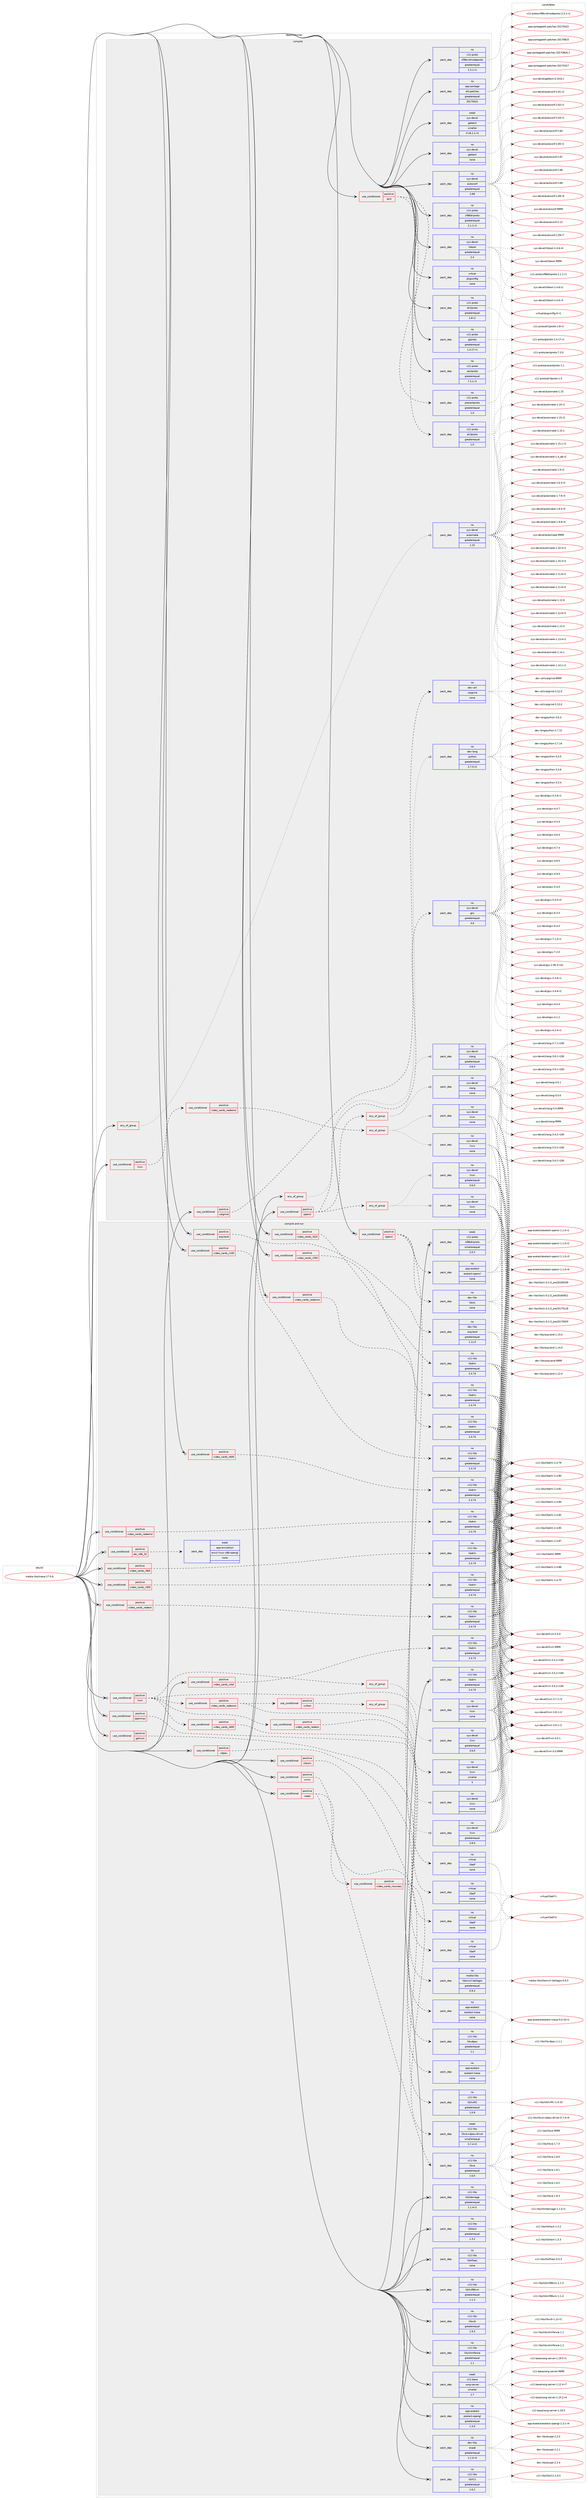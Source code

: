 digraph prolog {

# *************
# Graph options
# *************

newrank=true;
concentrate=true;
compound=true;
graph [rankdir=LR,fontname=Helvetica,fontsize=10,ranksep=1.5];#, ranksep=2.5, nodesep=0.2];
edge  [arrowhead=vee];
node  [fontname=Helvetica,fontsize=10];

# **********
# The ebuild
# **********

subgraph cluster_leftcol {
color=gray;
rank=same;
label=<<i>ebuild</i>>;
id [label="media-libs/mesa-17.0.6", color=red, width=4, href="../media-libs/mesa-17.0.6.svg"];
}

# ****************
# The dependencies
# ****************

subgraph cluster_midcol {
color=gray;
label=<<i>dependencies</i>>;
subgraph cluster_compile {
fillcolor="#eeeeee";
style=filled;
label=<<i>compile</i>>;
subgraph any5639 {
dependency366720 [label=<<TABLE BORDER="0" CELLBORDER="1" CELLSPACING="0" CELLPADDING="4"><TR><TD CELLPADDING="10">any_of_group</TD></TR></TABLE>>, shape=none, color=red];subgraph pack270562 {
dependency366721 [label=<<TABLE BORDER="0" CELLBORDER="1" CELLSPACING="0" CELLPADDING="4" WIDTH="220"><TR><TD ROWSPAN="6" CELLPADDING="30">pack_dep</TD></TR><TR><TD WIDTH="110">no</TD></TR><TR><TD>dev-lang</TD></TR><TR><TD>python</TD></TR><TR><TD>greaterequal</TD></TR><TR><TD>2.7.5-r2</TD></TR></TABLE>>, shape=none, color=blue];
}
dependency366720:e -> dependency366721:w [weight=20,style="dotted",arrowhead="oinv"];
}
id:e -> dependency366720:w [weight=20,style="solid",arrowhead="vee"];
subgraph any5640 {
dependency366722 [label=<<TABLE BORDER="0" CELLBORDER="1" CELLSPACING="0" CELLPADDING="4"><TR><TD CELLPADDING="10">any_of_group</TD></TR></TABLE>>, shape=none, color=red];subgraph pack270563 {
dependency366723 [label=<<TABLE BORDER="0" CELLBORDER="1" CELLSPACING="0" CELLPADDING="4" WIDTH="220"><TR><TD ROWSPAN="6" CELLPADDING="30">pack_dep</TD></TR><TR><TD WIDTH="110">no</TD></TR><TR><TD>sys-devel</TD></TR><TR><TD>automake</TD></TR><TR><TD>greaterequal</TD></TR><TR><TD>1.15</TD></TR></TABLE>>, shape=none, color=blue];
}
dependency366722:e -> dependency366723:w [weight=20,style="dotted",arrowhead="oinv"];
}
id:e -> dependency366722:w [weight=20,style="solid",arrowhead="vee"];
subgraph cond90378 {
dependency366724 [label=<<TABLE BORDER="0" CELLBORDER="1" CELLSPACING="0" CELLPADDING="4"><TR><TD ROWSPAN="3" CELLPADDING="10">use_conditional</TD></TR><TR><TD>positive</TD></TR><TR><TD>dri3</TD></TR></TABLE>>, shape=none, color=red];
subgraph pack270564 {
dependency366725 [label=<<TABLE BORDER="0" CELLBORDER="1" CELLSPACING="0" CELLPADDING="4" WIDTH="220"><TR><TD ROWSPAN="6" CELLPADDING="30">pack_dep</TD></TR><TR><TD WIDTH="110">no</TD></TR><TR><TD>x11-proto</TD></TR><TR><TD>dri3proto</TD></TR><TR><TD>greaterequal</TD></TR><TR><TD>1.0</TD></TR></TABLE>>, shape=none, color=blue];
}
dependency366724:e -> dependency366725:w [weight=20,style="dashed",arrowhead="vee"];
subgraph pack270565 {
dependency366726 [label=<<TABLE BORDER="0" CELLBORDER="1" CELLSPACING="0" CELLPADDING="4" WIDTH="220"><TR><TD ROWSPAN="6" CELLPADDING="30">pack_dep</TD></TR><TR><TD WIDTH="110">no</TD></TR><TR><TD>x11-proto</TD></TR><TR><TD>presentproto</TD></TR><TR><TD>greaterequal</TD></TR><TR><TD>1.0</TD></TR></TABLE>>, shape=none, color=blue];
}
dependency366724:e -> dependency366726:w [weight=20,style="dashed",arrowhead="vee"];
}
id:e -> dependency366724:w [weight=20,style="solid",arrowhead="vee"];
subgraph cond90379 {
dependency366727 [label=<<TABLE BORDER="0" CELLBORDER="1" CELLSPACING="0" CELLPADDING="4"><TR><TD ROWSPAN="3" CELLPADDING="10">use_conditional</TD></TR><TR><TD>positive</TD></TR><TR><TD>llvm</TD></TR></TABLE>>, shape=none, color=red];
subgraph cond90380 {
dependency366728 [label=<<TABLE BORDER="0" CELLBORDER="1" CELLSPACING="0" CELLPADDING="4"><TR><TD ROWSPAN="3" CELLPADDING="10">use_conditional</TD></TR><TR><TD>positive</TD></TR><TR><TD>video_cards_radeonsi</TD></TR></TABLE>>, shape=none, color=red];
subgraph any5641 {
dependency366729 [label=<<TABLE BORDER="0" CELLBORDER="1" CELLSPACING="0" CELLPADDING="4"><TR><TD CELLPADDING="10">any_of_group</TD></TR></TABLE>>, shape=none, color=red];subgraph pack270566 {
dependency366730 [label=<<TABLE BORDER="0" CELLBORDER="1" CELLSPACING="0" CELLPADDING="4" WIDTH="220"><TR><TD ROWSPAN="6" CELLPADDING="30">pack_dep</TD></TR><TR><TD WIDTH="110">no</TD></TR><TR><TD>sys-devel</TD></TR><TR><TD>llvm</TD></TR><TR><TD>none</TD></TR><TR><TD></TD></TR></TABLE>>, shape=none, color=blue];
}
dependency366729:e -> dependency366730:w [weight=20,style="dotted",arrowhead="oinv"];
subgraph pack270567 {
dependency366731 [label=<<TABLE BORDER="0" CELLBORDER="1" CELLSPACING="0" CELLPADDING="4" WIDTH="220"><TR><TD ROWSPAN="6" CELLPADDING="30">pack_dep</TD></TR><TR><TD WIDTH="110">no</TD></TR><TR><TD>sys-devel</TD></TR><TR><TD>llvm</TD></TR><TR><TD>none</TD></TR><TR><TD></TD></TR></TABLE>>, shape=none, color=blue];
}
dependency366729:e -> dependency366731:w [weight=20,style="dotted",arrowhead="oinv"];
}
dependency366728:e -> dependency366729:w [weight=20,style="dashed",arrowhead="vee"];
}
dependency366727:e -> dependency366728:w [weight=20,style="dashed",arrowhead="vee"];
}
id:e -> dependency366727:w [weight=20,style="solid",arrowhead="vee"];
subgraph cond90381 {
dependency366732 [label=<<TABLE BORDER="0" CELLBORDER="1" CELLSPACING="0" CELLPADDING="4"><TR><TD ROWSPAN="3" CELLPADDING="10">use_conditional</TD></TR><TR><TD>positive</TD></TR><TR><TD>opencl</TD></TR></TABLE>>, shape=none, color=red];
subgraph any5642 {
dependency366733 [label=<<TABLE BORDER="0" CELLBORDER="1" CELLSPACING="0" CELLPADDING="4"><TR><TD CELLPADDING="10">any_of_group</TD></TR></TABLE>>, shape=none, color=red];subgraph pack270568 {
dependency366734 [label=<<TABLE BORDER="0" CELLBORDER="1" CELLSPACING="0" CELLPADDING="4" WIDTH="220"><TR><TD ROWSPAN="6" CELLPADDING="30">pack_dep</TD></TR><TR><TD WIDTH="110">no</TD></TR><TR><TD>sys-devel</TD></TR><TR><TD>llvm</TD></TR><TR><TD>none</TD></TR><TR><TD></TD></TR></TABLE>>, shape=none, color=blue];
}
dependency366733:e -> dependency366734:w [weight=20,style="dotted",arrowhead="oinv"];
subgraph pack270569 {
dependency366735 [label=<<TABLE BORDER="0" CELLBORDER="1" CELLSPACING="0" CELLPADDING="4" WIDTH="220"><TR><TD ROWSPAN="6" CELLPADDING="30">pack_dep</TD></TR><TR><TD WIDTH="110">no</TD></TR><TR><TD>sys-devel</TD></TR><TR><TD>llvm</TD></TR><TR><TD>greaterequal</TD></TR><TR><TD>3.6.0</TD></TR></TABLE>>, shape=none, color=blue];
}
dependency366733:e -> dependency366735:w [weight=20,style="dotted",arrowhead="oinv"];
}
dependency366732:e -> dependency366733:w [weight=20,style="dashed",arrowhead="vee"];
subgraph any5643 {
dependency366736 [label=<<TABLE BORDER="0" CELLBORDER="1" CELLSPACING="0" CELLPADDING="4"><TR><TD CELLPADDING="10">any_of_group</TD></TR></TABLE>>, shape=none, color=red];subgraph pack270570 {
dependency366737 [label=<<TABLE BORDER="0" CELLBORDER="1" CELLSPACING="0" CELLPADDING="4" WIDTH="220"><TR><TD ROWSPAN="6" CELLPADDING="30">pack_dep</TD></TR><TR><TD WIDTH="110">no</TD></TR><TR><TD>sys-devel</TD></TR><TR><TD>clang</TD></TR><TR><TD>none</TD></TR><TR><TD></TD></TR></TABLE>>, shape=none, color=blue];
}
dependency366736:e -> dependency366737:w [weight=20,style="dotted",arrowhead="oinv"];
subgraph pack270571 {
dependency366738 [label=<<TABLE BORDER="0" CELLBORDER="1" CELLSPACING="0" CELLPADDING="4" WIDTH="220"><TR><TD ROWSPAN="6" CELLPADDING="30">pack_dep</TD></TR><TR><TD WIDTH="110">no</TD></TR><TR><TD>sys-devel</TD></TR><TR><TD>clang</TD></TR><TR><TD>greaterequal</TD></TR><TR><TD>3.6.0</TD></TR></TABLE>>, shape=none, color=blue];
}
dependency366736:e -> dependency366738:w [weight=20,style="dotted",arrowhead="oinv"];
}
dependency366732:e -> dependency366736:w [weight=20,style="dashed",arrowhead="vee"];
subgraph pack270572 {
dependency366739 [label=<<TABLE BORDER="0" CELLBORDER="1" CELLSPACING="0" CELLPADDING="4" WIDTH="220"><TR><TD ROWSPAN="6" CELLPADDING="30">pack_dep</TD></TR><TR><TD WIDTH="110">no</TD></TR><TR><TD>sys-devel</TD></TR><TR><TD>gcc</TD></TR><TR><TD>greaterequal</TD></TR><TR><TD>4.6</TD></TR></TABLE>>, shape=none, color=blue];
}
dependency366732:e -> dependency366739:w [weight=20,style="dashed",arrowhead="vee"];
}
id:e -> dependency366732:w [weight=20,style="solid",arrowhead="vee"];
subgraph cond90382 {
dependency366740 [label=<<TABLE BORDER="0" CELLBORDER="1" CELLSPACING="0" CELLPADDING="4"><TR><TD ROWSPAN="3" CELLPADDING="10">use_conditional</TD></TR><TR><TD>positive</TD></TR><TR><TD>valgrind</TD></TR></TABLE>>, shape=none, color=red];
subgraph pack270573 {
dependency366741 [label=<<TABLE BORDER="0" CELLBORDER="1" CELLSPACING="0" CELLPADDING="4" WIDTH="220"><TR><TD ROWSPAN="6" CELLPADDING="30">pack_dep</TD></TR><TR><TD WIDTH="110">no</TD></TR><TR><TD>dev-util</TD></TR><TR><TD>valgrind</TD></TR><TR><TD>none</TD></TR><TR><TD></TD></TR></TABLE>>, shape=none, color=blue];
}
dependency366740:e -> dependency366741:w [weight=20,style="dashed",arrowhead="vee"];
}
id:e -> dependency366740:w [weight=20,style="solid",arrowhead="vee"];
subgraph pack270574 {
dependency366742 [label=<<TABLE BORDER="0" CELLBORDER="1" CELLSPACING="0" CELLPADDING="4" WIDTH="220"><TR><TD ROWSPAN="6" CELLPADDING="30">pack_dep</TD></TR><TR><TD WIDTH="110">no</TD></TR><TR><TD>app-portage</TD></TR><TR><TD>elt-patches</TD></TR><TR><TD>greaterequal</TD></TR><TR><TD>20170422</TD></TR></TABLE>>, shape=none, color=blue];
}
id:e -> dependency366742:w [weight=20,style="solid",arrowhead="vee"];
subgraph pack270575 {
dependency366743 [label=<<TABLE BORDER="0" CELLBORDER="1" CELLSPACING="0" CELLPADDING="4" WIDTH="220"><TR><TD ROWSPAN="6" CELLPADDING="30">pack_dep</TD></TR><TR><TD WIDTH="110">no</TD></TR><TR><TD>sys-devel</TD></TR><TR><TD>autoconf</TD></TR><TR><TD>greaterequal</TD></TR><TR><TD>2.69</TD></TR></TABLE>>, shape=none, color=blue];
}
id:e -> dependency366743:w [weight=20,style="solid",arrowhead="vee"];
subgraph pack270576 {
dependency366744 [label=<<TABLE BORDER="0" CELLBORDER="1" CELLSPACING="0" CELLPADDING="4" WIDTH="220"><TR><TD ROWSPAN="6" CELLPADDING="30">pack_dep</TD></TR><TR><TD WIDTH="110">no</TD></TR><TR><TD>sys-devel</TD></TR><TR><TD>gettext</TD></TR><TR><TD>none</TD></TR><TR><TD></TD></TR></TABLE>>, shape=none, color=blue];
}
id:e -> dependency366744:w [weight=20,style="solid",arrowhead="vee"];
subgraph pack270577 {
dependency366745 [label=<<TABLE BORDER="0" CELLBORDER="1" CELLSPACING="0" CELLPADDING="4" WIDTH="220"><TR><TD ROWSPAN="6" CELLPADDING="30">pack_dep</TD></TR><TR><TD WIDTH="110">no</TD></TR><TR><TD>sys-devel</TD></TR><TR><TD>libtool</TD></TR><TR><TD>greaterequal</TD></TR><TR><TD>2.4</TD></TR></TABLE>>, shape=none, color=blue];
}
id:e -> dependency366745:w [weight=20,style="solid",arrowhead="vee"];
subgraph pack270578 {
dependency366746 [label=<<TABLE BORDER="0" CELLBORDER="1" CELLSPACING="0" CELLPADDING="4" WIDTH="220"><TR><TD ROWSPAN="6" CELLPADDING="30">pack_dep</TD></TR><TR><TD WIDTH="110">no</TD></TR><TR><TD>virtual</TD></TR><TR><TD>pkgconfig</TD></TR><TR><TD>none</TD></TR><TR><TD></TD></TR></TABLE>>, shape=none, color=blue];
}
id:e -> dependency366746:w [weight=20,style="solid",arrowhead="vee"];
subgraph pack270579 {
dependency366747 [label=<<TABLE BORDER="0" CELLBORDER="1" CELLSPACING="0" CELLPADDING="4" WIDTH="220"><TR><TD ROWSPAN="6" CELLPADDING="30">pack_dep</TD></TR><TR><TD WIDTH="110">no</TD></TR><TR><TD>x11-proto</TD></TR><TR><TD>dri2proto</TD></TR><TR><TD>greaterequal</TD></TR><TR><TD>2.8-r1</TD></TR></TABLE>>, shape=none, color=blue];
}
id:e -> dependency366747:w [weight=20,style="solid",arrowhead="vee"];
subgraph pack270580 {
dependency366748 [label=<<TABLE BORDER="0" CELLBORDER="1" CELLSPACING="0" CELLPADDING="4" WIDTH="220"><TR><TD ROWSPAN="6" CELLPADDING="30">pack_dep</TD></TR><TR><TD WIDTH="110">no</TD></TR><TR><TD>x11-proto</TD></TR><TR><TD>glproto</TD></TR><TR><TD>greaterequal</TD></TR><TR><TD>1.4.17-r1</TD></TR></TABLE>>, shape=none, color=blue];
}
id:e -> dependency366748:w [weight=20,style="solid",arrowhead="vee"];
subgraph pack270581 {
dependency366749 [label=<<TABLE BORDER="0" CELLBORDER="1" CELLSPACING="0" CELLPADDING="4" WIDTH="220"><TR><TD ROWSPAN="6" CELLPADDING="30">pack_dep</TD></TR><TR><TD WIDTH="110">no</TD></TR><TR><TD>x11-proto</TD></TR><TR><TD>xextproto</TD></TR><TR><TD>greaterequal</TD></TR><TR><TD>7.2.1-r1</TD></TR></TABLE>>, shape=none, color=blue];
}
id:e -> dependency366749:w [weight=20,style="solid",arrowhead="vee"];
subgraph pack270582 {
dependency366750 [label=<<TABLE BORDER="0" CELLBORDER="1" CELLSPACING="0" CELLPADDING="4" WIDTH="220"><TR><TD ROWSPAN="6" CELLPADDING="30">pack_dep</TD></TR><TR><TD WIDTH="110">no</TD></TR><TR><TD>x11-proto</TD></TR><TR><TD>xf86driproto</TD></TR><TR><TD>greaterequal</TD></TR><TR><TD>2.1.1-r1</TD></TR></TABLE>>, shape=none, color=blue];
}
id:e -> dependency366750:w [weight=20,style="solid",arrowhead="vee"];
subgraph pack270583 {
dependency366751 [label=<<TABLE BORDER="0" CELLBORDER="1" CELLSPACING="0" CELLPADDING="4" WIDTH="220"><TR><TD ROWSPAN="6" CELLPADDING="30">pack_dep</TD></TR><TR><TD WIDTH="110">no</TD></TR><TR><TD>x11-proto</TD></TR><TR><TD>xf86vidmodeproto</TD></TR><TR><TD>greaterequal</TD></TR><TR><TD>2.3.1-r1</TD></TR></TABLE>>, shape=none, color=blue];
}
id:e -> dependency366751:w [weight=20,style="solid",arrowhead="vee"];
subgraph pack270584 {
dependency366752 [label=<<TABLE BORDER="0" CELLBORDER="1" CELLSPACING="0" CELLPADDING="4" WIDTH="220"><TR><TD ROWSPAN="6" CELLPADDING="30">pack_dep</TD></TR><TR><TD WIDTH="110">weak</TD></TR><TR><TD>sys-devel</TD></TR><TR><TD>gettext</TD></TR><TR><TD>smaller</TD></TR><TR><TD>0.18.1.1-r3</TD></TR></TABLE>>, shape=none, color=blue];
}
id:e -> dependency366752:w [weight=20,style="solid",arrowhead="vee"];
}
subgraph cluster_compileandrun {
fillcolor="#eeeeee";
style=filled;
label=<<i>compile and run</i>>;
subgraph cond90383 {
dependency366753 [label=<<TABLE BORDER="0" CELLBORDER="1" CELLSPACING="0" CELLPADDING="4"><TR><TD ROWSPAN="3" CELLPADDING="10">use_conditional</TD></TR><TR><TD>positive</TD></TR><TR><TD>abi_x86_32</TD></TR></TABLE>>, shape=none, color=red];
subgraph pack270585 {
dependency366754 [label=<<TABLE BORDER="0" CELLBORDER="1" CELLSPACING="0" CELLPADDING="4" WIDTH="220"><TR><TD ROWSPAN="6" CELLPADDING="30">pack_dep</TD></TR><TR><TD WIDTH="110">weak</TD></TR><TR><TD>app-emulation</TD></TR><TR><TD>emul-linux-x86-opengl</TD></TR><TR><TD>none</TD></TR><TR><TD></TD></TR></TABLE>>, shape=none, color=blue];
}
dependency366753:e -> dependency366754:w [weight=20,style="dashed",arrowhead="vee"];
}
id:e -> dependency366753:w [weight=20,style="solid",arrowhead="odotvee"];
subgraph cond90384 {
dependency366755 [label=<<TABLE BORDER="0" CELLBORDER="1" CELLSPACING="0" CELLPADDING="4"><TR><TD ROWSPAN="3" CELLPADDING="10">use_conditional</TD></TR><TR><TD>positive</TD></TR><TR><TD>classic</TD></TR></TABLE>>, shape=none, color=red];
subgraph pack270586 {
dependency366756 [label=<<TABLE BORDER="0" CELLBORDER="1" CELLSPACING="0" CELLPADDING="4" WIDTH="220"><TR><TD ROWSPAN="6" CELLPADDING="30">pack_dep</TD></TR><TR><TD WIDTH="110">no</TD></TR><TR><TD>app-eselect</TD></TR><TR><TD>eselect-mesa</TD></TR><TR><TD>none</TD></TR><TR><TD></TD></TR></TABLE>>, shape=none, color=blue];
}
dependency366755:e -> dependency366756:w [weight=20,style="dashed",arrowhead="vee"];
}
id:e -> dependency366755:w [weight=20,style="solid",arrowhead="odotvee"];
subgraph cond90385 {
dependency366757 [label=<<TABLE BORDER="0" CELLBORDER="1" CELLSPACING="0" CELLPADDING="4"><TR><TD ROWSPAN="3" CELLPADDING="10">use_conditional</TD></TR><TR><TD>positive</TD></TR><TR><TD>gallium</TD></TR></TABLE>>, shape=none, color=red];
subgraph pack270587 {
dependency366758 [label=<<TABLE BORDER="0" CELLBORDER="1" CELLSPACING="0" CELLPADDING="4" WIDTH="220"><TR><TD ROWSPAN="6" CELLPADDING="30">pack_dep</TD></TR><TR><TD WIDTH="110">no</TD></TR><TR><TD>app-eselect</TD></TR><TR><TD>eselect-mesa</TD></TR><TR><TD>none</TD></TR><TR><TD></TD></TR></TABLE>>, shape=none, color=blue];
}
dependency366757:e -> dependency366758:w [weight=20,style="dashed",arrowhead="vee"];
}
id:e -> dependency366757:w [weight=20,style="solid",arrowhead="odotvee"];
subgraph cond90386 {
dependency366759 [label=<<TABLE BORDER="0" CELLBORDER="1" CELLSPACING="0" CELLPADDING="4"><TR><TD ROWSPAN="3" CELLPADDING="10">use_conditional</TD></TR><TR><TD>positive</TD></TR><TR><TD>llvm</TD></TR></TABLE>>, shape=none, color=red];
subgraph cond90387 {
dependency366760 [label=<<TABLE BORDER="0" CELLBORDER="1" CELLSPACING="0" CELLPADDING="4"><TR><TD ROWSPAN="3" CELLPADDING="10">use_conditional</TD></TR><TR><TD>positive</TD></TR><TR><TD>video_cards_radeonsi</TD></TR></TABLE>>, shape=none, color=red];
subgraph pack270588 {
dependency366761 [label=<<TABLE BORDER="0" CELLBORDER="1" CELLSPACING="0" CELLPADDING="4" WIDTH="220"><TR><TD ROWSPAN="6" CELLPADDING="30">pack_dep</TD></TR><TR><TD WIDTH="110">no</TD></TR><TR><TD>virtual</TD></TR><TR><TD>libelf</TD></TR><TR><TD>none</TD></TR><TR><TD></TD></TR></TABLE>>, shape=none, color=blue];
}
dependency366760:e -> dependency366761:w [weight=20,style="dashed",arrowhead="vee"];
subgraph cond90388 {
dependency366762 [label=<<TABLE BORDER="0" CELLBORDER="1" CELLSPACING="0" CELLPADDING="4"><TR><TD ROWSPAN="3" CELLPADDING="10">use_conditional</TD></TR><TR><TD>positive</TD></TR><TR><TD>vulkan</TD></TR></TABLE>>, shape=none, color=red];
subgraph any5644 {
dependency366763 [label=<<TABLE BORDER="0" CELLBORDER="1" CELLSPACING="0" CELLPADDING="4"><TR><TD CELLPADDING="10">any_of_group</TD></TR></TABLE>>, shape=none, color=red];subgraph pack270589 {
dependency366764 [label=<<TABLE BORDER="0" CELLBORDER="1" CELLSPACING="0" CELLPADDING="4" WIDTH="220"><TR><TD ROWSPAN="6" CELLPADDING="30">pack_dep</TD></TR><TR><TD WIDTH="110">no</TD></TR><TR><TD>sys-devel</TD></TR><TR><TD>llvm</TD></TR><TR><TD>none</TD></TR><TR><TD></TD></TR></TABLE>>, shape=none, color=blue];
}
dependency366763:e -> dependency366764:w [weight=20,style="dotted",arrowhead="oinv"];
subgraph pack270590 {
dependency366765 [label=<<TABLE BORDER="0" CELLBORDER="1" CELLSPACING="0" CELLPADDING="4" WIDTH="220"><TR><TD ROWSPAN="6" CELLPADDING="30">pack_dep</TD></TR><TR><TD WIDTH="110">no</TD></TR><TR><TD>sys-devel</TD></TR><TR><TD>llvm</TD></TR><TR><TD>greaterequal</TD></TR><TR><TD>3.9.0</TD></TR></TABLE>>, shape=none, color=blue];
}
dependency366763:e -> dependency366765:w [weight=20,style="dotted",arrowhead="oinv"];
}
dependency366762:e -> dependency366763:w [weight=20,style="dashed",arrowhead="vee"];
}
dependency366760:e -> dependency366762:w [weight=20,style="dashed",arrowhead="vee"];
}
dependency366759:e -> dependency366760:w [weight=20,style="dashed",arrowhead="vee"];
subgraph cond90389 {
dependency366766 [label=<<TABLE BORDER="0" CELLBORDER="1" CELLSPACING="0" CELLPADDING="4"><TR><TD ROWSPAN="3" CELLPADDING="10">use_conditional</TD></TR><TR><TD>positive</TD></TR><TR><TD>video_cards_r600</TD></TR></TABLE>>, shape=none, color=red];
subgraph pack270591 {
dependency366767 [label=<<TABLE BORDER="0" CELLBORDER="1" CELLSPACING="0" CELLPADDING="4" WIDTH="220"><TR><TD ROWSPAN="6" CELLPADDING="30">pack_dep</TD></TR><TR><TD WIDTH="110">no</TD></TR><TR><TD>virtual</TD></TR><TR><TD>libelf</TD></TR><TR><TD>none</TD></TR><TR><TD></TD></TR></TABLE>>, shape=none, color=blue];
}
dependency366766:e -> dependency366767:w [weight=20,style="dashed",arrowhead="vee"];
}
dependency366759:e -> dependency366766:w [weight=20,style="dashed",arrowhead="vee"];
subgraph cond90390 {
dependency366768 [label=<<TABLE BORDER="0" CELLBORDER="1" CELLSPACING="0" CELLPADDING="4"><TR><TD ROWSPAN="3" CELLPADDING="10">use_conditional</TD></TR><TR><TD>positive</TD></TR><TR><TD>video_cards_radeon</TD></TR></TABLE>>, shape=none, color=red];
subgraph pack270592 {
dependency366769 [label=<<TABLE BORDER="0" CELLBORDER="1" CELLSPACING="0" CELLPADDING="4" WIDTH="220"><TR><TD ROWSPAN="6" CELLPADDING="30">pack_dep</TD></TR><TR><TD WIDTH="110">no</TD></TR><TR><TD>virtual</TD></TR><TR><TD>libelf</TD></TR><TR><TD>none</TD></TR><TR><TD></TD></TR></TABLE>>, shape=none, color=blue];
}
dependency366768:e -> dependency366769:w [weight=20,style="dashed",arrowhead="vee"];
}
dependency366759:e -> dependency366768:w [weight=20,style="dashed",arrowhead="vee"];
subgraph any5645 {
dependency366770 [label=<<TABLE BORDER="0" CELLBORDER="1" CELLSPACING="0" CELLPADDING="4"><TR><TD CELLPADDING="10">any_of_group</TD></TR></TABLE>>, shape=none, color=red];subgraph pack270593 {
dependency366771 [label=<<TABLE BORDER="0" CELLBORDER="1" CELLSPACING="0" CELLPADDING="4" WIDTH="220"><TR><TD ROWSPAN="6" CELLPADDING="30">pack_dep</TD></TR><TR><TD WIDTH="110">no</TD></TR><TR><TD>sys-devel</TD></TR><TR><TD>llvm</TD></TR><TR><TD>none</TD></TR><TR><TD></TD></TR></TABLE>>, shape=none, color=blue];
}
dependency366770:e -> dependency366771:w [weight=20,style="dotted",arrowhead="oinv"];
subgraph pack270594 {
dependency366772 [label=<<TABLE BORDER="0" CELLBORDER="1" CELLSPACING="0" CELLPADDING="4" WIDTH="220"><TR><TD ROWSPAN="6" CELLPADDING="30">pack_dep</TD></TR><TR><TD WIDTH="110">no</TD></TR><TR><TD>sys-devel</TD></TR><TR><TD>llvm</TD></TR><TR><TD>greaterequal</TD></TR><TR><TD>3.6.0</TD></TR></TABLE>>, shape=none, color=blue];
}
dependency366770:e -> dependency366772:w [weight=20,style="dotted",arrowhead="oinv"];
}
dependency366759:e -> dependency366770:w [weight=20,style="dashed",arrowhead="vee"];
subgraph pack270595 {
dependency366773 [label=<<TABLE BORDER="0" CELLBORDER="1" CELLSPACING="0" CELLPADDING="4" WIDTH="220"><TR><TD ROWSPAN="6" CELLPADDING="30">pack_dep</TD></TR><TR><TD WIDTH="110">no</TD></TR><TR><TD>sys-devel</TD></TR><TR><TD>llvm</TD></TR><TR><TD>smaller</TD></TR><TR><TD>5</TD></TR></TABLE>>, shape=none, color=blue];
}
dependency366759:e -> dependency366773:w [weight=20,style="dashed",arrowhead="vee"];
}
id:e -> dependency366759:w [weight=20,style="solid",arrowhead="odotvee"];
subgraph cond90391 {
dependency366774 [label=<<TABLE BORDER="0" CELLBORDER="1" CELLSPACING="0" CELLPADDING="4"><TR><TD ROWSPAN="3" CELLPADDING="10">use_conditional</TD></TR><TR><TD>positive</TD></TR><TR><TD>opencl</TD></TR></TABLE>>, shape=none, color=red];
subgraph pack270596 {
dependency366775 [label=<<TABLE BORDER="0" CELLBORDER="1" CELLSPACING="0" CELLPADDING="4" WIDTH="220"><TR><TD ROWSPAN="6" CELLPADDING="30">pack_dep</TD></TR><TR><TD WIDTH="110">no</TD></TR><TR><TD>app-eselect</TD></TR><TR><TD>eselect-opencl</TD></TR><TR><TD>none</TD></TR><TR><TD></TD></TR></TABLE>>, shape=none, color=blue];
}
dependency366774:e -> dependency366775:w [weight=20,style="dashed",arrowhead="vee"];
subgraph pack270597 {
dependency366776 [label=<<TABLE BORDER="0" CELLBORDER="1" CELLSPACING="0" CELLPADDING="4" WIDTH="220"><TR><TD ROWSPAN="6" CELLPADDING="30">pack_dep</TD></TR><TR><TD WIDTH="110">no</TD></TR><TR><TD>dev-libs</TD></TR><TR><TD>libclc</TD></TR><TR><TD>none</TD></TR><TR><TD></TD></TR></TABLE>>, shape=none, color=blue];
}
dependency366774:e -> dependency366776:w [weight=20,style="dashed",arrowhead="vee"];
subgraph pack270598 {
dependency366777 [label=<<TABLE BORDER="0" CELLBORDER="1" CELLSPACING="0" CELLPADDING="4" WIDTH="220"><TR><TD ROWSPAN="6" CELLPADDING="30">pack_dep</TD></TR><TR><TD WIDTH="110">no</TD></TR><TR><TD>virtual</TD></TR><TR><TD>libelf</TD></TR><TR><TD>none</TD></TR><TR><TD></TD></TR></TABLE>>, shape=none, color=blue];
}
dependency366774:e -> dependency366777:w [weight=20,style="dashed",arrowhead="vee"];
}
id:e -> dependency366774:w [weight=20,style="solid",arrowhead="odotvee"];
subgraph cond90392 {
dependency366778 [label=<<TABLE BORDER="0" CELLBORDER="1" CELLSPACING="0" CELLPADDING="4"><TR><TD ROWSPAN="3" CELLPADDING="10">use_conditional</TD></TR><TR><TD>positive</TD></TR><TR><TD>openmax</TD></TR></TABLE>>, shape=none, color=red];
subgraph pack270599 {
dependency366779 [label=<<TABLE BORDER="0" CELLBORDER="1" CELLSPACING="0" CELLPADDING="4" WIDTH="220"><TR><TD ROWSPAN="6" CELLPADDING="30">pack_dep</TD></TR><TR><TD WIDTH="110">no</TD></TR><TR><TD>media-libs</TD></TR><TR><TD>libomxil-bellagio</TD></TR><TR><TD>greaterequal</TD></TR><TR><TD>0.9.3</TD></TR></TABLE>>, shape=none, color=blue];
}
dependency366778:e -> dependency366779:w [weight=20,style="dashed",arrowhead="vee"];
}
id:e -> dependency366778:w [weight=20,style="solid",arrowhead="odotvee"];
subgraph cond90393 {
dependency366780 [label=<<TABLE BORDER="0" CELLBORDER="1" CELLSPACING="0" CELLPADDING="4"><TR><TD ROWSPAN="3" CELLPADDING="10">use_conditional</TD></TR><TR><TD>positive</TD></TR><TR><TD>vaapi</TD></TR></TABLE>>, shape=none, color=red];
subgraph pack270600 {
dependency366781 [label=<<TABLE BORDER="0" CELLBORDER="1" CELLSPACING="0" CELLPADDING="4" WIDTH="220"><TR><TD ROWSPAN="6" CELLPADDING="30">pack_dep</TD></TR><TR><TD WIDTH="110">no</TD></TR><TR><TD>x11-libs</TD></TR><TR><TD>libva</TD></TR><TR><TD>greaterequal</TD></TR><TR><TD>1.6.0</TD></TR></TABLE>>, shape=none, color=blue];
}
dependency366780:e -> dependency366781:w [weight=20,style="dashed",arrowhead="vee"];
subgraph cond90394 {
dependency366782 [label=<<TABLE BORDER="0" CELLBORDER="1" CELLSPACING="0" CELLPADDING="4"><TR><TD ROWSPAN="3" CELLPADDING="10">use_conditional</TD></TR><TR><TD>positive</TD></TR><TR><TD>video_cards_nouveau</TD></TR></TABLE>>, shape=none, color=red];
subgraph pack270601 {
dependency366783 [label=<<TABLE BORDER="0" CELLBORDER="1" CELLSPACING="0" CELLPADDING="4" WIDTH="220"><TR><TD ROWSPAN="6" CELLPADDING="30">pack_dep</TD></TR><TR><TD WIDTH="110">weak</TD></TR><TR><TD>x11-libs</TD></TR><TR><TD>libva-vdpau-driver</TD></TR><TR><TD>smallerequal</TD></TR><TR><TD>0.7.4-r3</TD></TR></TABLE>>, shape=none, color=blue];
}
dependency366782:e -> dependency366783:w [weight=20,style="dashed",arrowhead="vee"];
}
dependency366780:e -> dependency366782:w [weight=20,style="dashed",arrowhead="vee"];
}
id:e -> dependency366780:w [weight=20,style="solid",arrowhead="odotvee"];
subgraph cond90395 {
dependency366784 [label=<<TABLE BORDER="0" CELLBORDER="1" CELLSPACING="0" CELLPADDING="4"><TR><TD ROWSPAN="3" CELLPADDING="10">use_conditional</TD></TR><TR><TD>positive</TD></TR><TR><TD>vdpau</TD></TR></TABLE>>, shape=none, color=red];
subgraph pack270602 {
dependency366785 [label=<<TABLE BORDER="0" CELLBORDER="1" CELLSPACING="0" CELLPADDING="4" WIDTH="220"><TR><TD ROWSPAN="6" CELLPADDING="30">pack_dep</TD></TR><TR><TD WIDTH="110">no</TD></TR><TR><TD>x11-libs</TD></TR><TR><TD>libvdpau</TD></TR><TR><TD>greaterequal</TD></TR><TR><TD>1.1</TD></TR></TABLE>>, shape=none, color=blue];
}
dependency366784:e -> dependency366785:w [weight=20,style="dashed",arrowhead="vee"];
}
id:e -> dependency366784:w [weight=20,style="solid",arrowhead="odotvee"];
subgraph cond90396 {
dependency366786 [label=<<TABLE BORDER="0" CELLBORDER="1" CELLSPACING="0" CELLPADDING="4"><TR><TD ROWSPAN="3" CELLPADDING="10">use_conditional</TD></TR><TR><TD>positive</TD></TR><TR><TD>video_cards_i915</TD></TR></TABLE>>, shape=none, color=red];
subgraph pack270603 {
dependency366787 [label=<<TABLE BORDER="0" CELLBORDER="1" CELLSPACING="0" CELLPADDING="4" WIDTH="220"><TR><TD ROWSPAN="6" CELLPADDING="30">pack_dep</TD></TR><TR><TD WIDTH="110">no</TD></TR><TR><TD>x11-libs</TD></TR><TR><TD>libdrm</TD></TR><TR><TD>greaterequal</TD></TR><TR><TD>2.4.74</TD></TR></TABLE>>, shape=none, color=blue];
}
dependency366786:e -> dependency366787:w [weight=20,style="dashed",arrowhead="vee"];
}
id:e -> dependency366786:w [weight=20,style="solid",arrowhead="odotvee"];
subgraph cond90397 {
dependency366788 [label=<<TABLE BORDER="0" CELLBORDER="1" CELLSPACING="0" CELLPADDING="4"><TR><TD ROWSPAN="3" CELLPADDING="10">use_conditional</TD></TR><TR><TD>positive</TD></TR><TR><TD>video_cards_i965</TD></TR></TABLE>>, shape=none, color=red];
subgraph pack270604 {
dependency366789 [label=<<TABLE BORDER="0" CELLBORDER="1" CELLSPACING="0" CELLPADDING="4" WIDTH="220"><TR><TD ROWSPAN="6" CELLPADDING="30">pack_dep</TD></TR><TR><TD WIDTH="110">no</TD></TR><TR><TD>x11-libs</TD></TR><TR><TD>libdrm</TD></TR><TR><TD>greaterequal</TD></TR><TR><TD>2.4.74</TD></TR></TABLE>>, shape=none, color=blue];
}
dependency366788:e -> dependency366789:w [weight=20,style="dashed",arrowhead="vee"];
}
id:e -> dependency366788:w [weight=20,style="solid",arrowhead="odotvee"];
subgraph cond90398 {
dependency366790 [label=<<TABLE BORDER="0" CELLBORDER="1" CELLSPACING="0" CELLPADDING="4"><TR><TD ROWSPAN="3" CELLPADDING="10">use_conditional</TD></TR><TR><TD>positive</TD></TR><TR><TD>video_cards_intel</TD></TR></TABLE>>, shape=none, color=red];
subgraph pack270605 {
dependency366791 [label=<<TABLE BORDER="0" CELLBORDER="1" CELLSPACING="0" CELLPADDING="4" WIDTH="220"><TR><TD ROWSPAN="6" CELLPADDING="30">pack_dep</TD></TR><TR><TD WIDTH="110">no</TD></TR><TR><TD>x11-libs</TD></TR><TR><TD>libdrm</TD></TR><TR><TD>greaterequal</TD></TR><TR><TD>2.4.74</TD></TR></TABLE>>, shape=none, color=blue];
}
dependency366790:e -> dependency366791:w [weight=20,style="dashed",arrowhead="vee"];
}
id:e -> dependency366790:w [weight=20,style="solid",arrowhead="odotvee"];
subgraph cond90399 {
dependency366792 [label=<<TABLE BORDER="0" CELLBORDER="1" CELLSPACING="0" CELLPADDING="4"><TR><TD ROWSPAN="3" CELLPADDING="10">use_conditional</TD></TR><TR><TD>positive</TD></TR><TR><TD>video_cards_r100</TD></TR></TABLE>>, shape=none, color=red];
subgraph pack270606 {
dependency366793 [label=<<TABLE BORDER="0" CELLBORDER="1" CELLSPACING="0" CELLPADDING="4" WIDTH="220"><TR><TD ROWSPAN="6" CELLPADDING="30">pack_dep</TD></TR><TR><TD WIDTH="110">no</TD></TR><TR><TD>x11-libs</TD></TR><TR><TD>libdrm</TD></TR><TR><TD>greaterequal</TD></TR><TR><TD>2.4.74</TD></TR></TABLE>>, shape=none, color=blue];
}
dependency366792:e -> dependency366793:w [weight=20,style="dashed",arrowhead="vee"];
}
id:e -> dependency366792:w [weight=20,style="solid",arrowhead="odotvee"];
subgraph cond90400 {
dependency366794 [label=<<TABLE BORDER="0" CELLBORDER="1" CELLSPACING="0" CELLPADDING="4"><TR><TD ROWSPAN="3" CELLPADDING="10">use_conditional</TD></TR><TR><TD>positive</TD></TR><TR><TD>video_cards_r200</TD></TR></TABLE>>, shape=none, color=red];
subgraph pack270607 {
dependency366795 [label=<<TABLE BORDER="0" CELLBORDER="1" CELLSPACING="0" CELLPADDING="4" WIDTH="220"><TR><TD ROWSPAN="6" CELLPADDING="30">pack_dep</TD></TR><TR><TD WIDTH="110">no</TD></TR><TR><TD>x11-libs</TD></TR><TR><TD>libdrm</TD></TR><TR><TD>greaterequal</TD></TR><TR><TD>2.4.74</TD></TR></TABLE>>, shape=none, color=blue];
}
dependency366794:e -> dependency366795:w [weight=20,style="dashed",arrowhead="vee"];
}
id:e -> dependency366794:w [weight=20,style="solid",arrowhead="odotvee"];
subgraph cond90401 {
dependency366796 [label=<<TABLE BORDER="0" CELLBORDER="1" CELLSPACING="0" CELLPADDING="4"><TR><TD ROWSPAN="3" CELLPADDING="10">use_conditional</TD></TR><TR><TD>positive</TD></TR><TR><TD>video_cards_r300</TD></TR></TABLE>>, shape=none, color=red];
subgraph pack270608 {
dependency366797 [label=<<TABLE BORDER="0" CELLBORDER="1" CELLSPACING="0" CELLPADDING="4" WIDTH="220"><TR><TD ROWSPAN="6" CELLPADDING="30">pack_dep</TD></TR><TR><TD WIDTH="110">no</TD></TR><TR><TD>x11-libs</TD></TR><TR><TD>libdrm</TD></TR><TR><TD>greaterequal</TD></TR><TR><TD>2.4.74</TD></TR></TABLE>>, shape=none, color=blue];
}
dependency366796:e -> dependency366797:w [weight=20,style="dashed",arrowhead="vee"];
}
id:e -> dependency366796:w [weight=20,style="solid",arrowhead="odotvee"];
subgraph cond90402 {
dependency366798 [label=<<TABLE BORDER="0" CELLBORDER="1" CELLSPACING="0" CELLPADDING="4"><TR><TD ROWSPAN="3" CELLPADDING="10">use_conditional</TD></TR><TR><TD>positive</TD></TR><TR><TD>video_cards_r600</TD></TR></TABLE>>, shape=none, color=red];
subgraph pack270609 {
dependency366799 [label=<<TABLE BORDER="0" CELLBORDER="1" CELLSPACING="0" CELLPADDING="4" WIDTH="220"><TR><TD ROWSPAN="6" CELLPADDING="30">pack_dep</TD></TR><TR><TD WIDTH="110">no</TD></TR><TR><TD>x11-libs</TD></TR><TR><TD>libdrm</TD></TR><TR><TD>greaterequal</TD></TR><TR><TD>2.4.74</TD></TR></TABLE>>, shape=none, color=blue];
}
dependency366798:e -> dependency366799:w [weight=20,style="dashed",arrowhead="vee"];
}
id:e -> dependency366798:w [weight=20,style="solid",arrowhead="odotvee"];
subgraph cond90403 {
dependency366800 [label=<<TABLE BORDER="0" CELLBORDER="1" CELLSPACING="0" CELLPADDING="4"><TR><TD ROWSPAN="3" CELLPADDING="10">use_conditional</TD></TR><TR><TD>positive</TD></TR><TR><TD>video_cards_radeon</TD></TR></TABLE>>, shape=none, color=red];
subgraph pack270610 {
dependency366801 [label=<<TABLE BORDER="0" CELLBORDER="1" CELLSPACING="0" CELLPADDING="4" WIDTH="220"><TR><TD ROWSPAN="6" CELLPADDING="30">pack_dep</TD></TR><TR><TD WIDTH="110">no</TD></TR><TR><TD>x11-libs</TD></TR><TR><TD>libdrm</TD></TR><TR><TD>greaterequal</TD></TR><TR><TD>2.4.74</TD></TR></TABLE>>, shape=none, color=blue];
}
dependency366800:e -> dependency366801:w [weight=20,style="dashed",arrowhead="vee"];
}
id:e -> dependency366800:w [weight=20,style="solid",arrowhead="odotvee"];
subgraph cond90404 {
dependency366802 [label=<<TABLE BORDER="0" CELLBORDER="1" CELLSPACING="0" CELLPADDING="4"><TR><TD ROWSPAN="3" CELLPADDING="10">use_conditional</TD></TR><TR><TD>positive</TD></TR><TR><TD>video_cards_radeonsi</TD></TR></TABLE>>, shape=none, color=red];
subgraph pack270611 {
dependency366803 [label=<<TABLE BORDER="0" CELLBORDER="1" CELLSPACING="0" CELLPADDING="4" WIDTH="220"><TR><TD ROWSPAN="6" CELLPADDING="30">pack_dep</TD></TR><TR><TD WIDTH="110">no</TD></TR><TR><TD>x11-libs</TD></TR><TR><TD>libdrm</TD></TR><TR><TD>greaterequal</TD></TR><TR><TD>2.4.74</TD></TR></TABLE>>, shape=none, color=blue];
}
dependency366802:e -> dependency366803:w [weight=20,style="dashed",arrowhead="vee"];
}
id:e -> dependency366802:w [weight=20,style="solid",arrowhead="odotvee"];
subgraph cond90405 {
dependency366804 [label=<<TABLE BORDER="0" CELLBORDER="1" CELLSPACING="0" CELLPADDING="4"><TR><TD ROWSPAN="3" CELLPADDING="10">use_conditional</TD></TR><TR><TD>positive</TD></TR><TR><TD>video_cards_radeonsi</TD></TR></TABLE>>, shape=none, color=red];
subgraph pack270612 {
dependency366805 [label=<<TABLE BORDER="0" CELLBORDER="1" CELLSPACING="0" CELLPADDING="4" WIDTH="220"><TR><TD ROWSPAN="6" CELLPADDING="30">pack_dep</TD></TR><TR><TD WIDTH="110">no</TD></TR><TR><TD>x11-libs</TD></TR><TR><TD>libdrm</TD></TR><TR><TD>greaterequal</TD></TR><TR><TD>2.4.74</TD></TR></TABLE>>, shape=none, color=blue];
}
dependency366804:e -> dependency366805:w [weight=20,style="dashed",arrowhead="vee"];
}
id:e -> dependency366804:w [weight=20,style="solid",arrowhead="odotvee"];
subgraph cond90406 {
dependency366806 [label=<<TABLE BORDER="0" CELLBORDER="1" CELLSPACING="0" CELLPADDING="4"><TR><TD ROWSPAN="3" CELLPADDING="10">use_conditional</TD></TR><TR><TD>positive</TD></TR><TR><TD>wayland</TD></TR></TABLE>>, shape=none, color=red];
subgraph pack270613 {
dependency366807 [label=<<TABLE BORDER="0" CELLBORDER="1" CELLSPACING="0" CELLPADDING="4" WIDTH="220"><TR><TD ROWSPAN="6" CELLPADDING="30">pack_dep</TD></TR><TR><TD WIDTH="110">no</TD></TR><TR><TD>dev-libs</TD></TR><TR><TD>wayland</TD></TR><TR><TD>greaterequal</TD></TR><TR><TD>1.11.0</TD></TR></TABLE>>, shape=none, color=blue];
}
dependency366806:e -> dependency366807:w [weight=20,style="dashed",arrowhead="vee"];
}
id:e -> dependency366806:w [weight=20,style="solid",arrowhead="odotvee"];
subgraph cond90407 {
dependency366808 [label=<<TABLE BORDER="0" CELLBORDER="1" CELLSPACING="0" CELLPADDING="4"><TR><TD ROWSPAN="3" CELLPADDING="10">use_conditional</TD></TR><TR><TD>positive</TD></TR><TR><TD>xvmc</TD></TR></TABLE>>, shape=none, color=red];
subgraph pack270614 {
dependency366809 [label=<<TABLE BORDER="0" CELLBORDER="1" CELLSPACING="0" CELLPADDING="4" WIDTH="220"><TR><TD ROWSPAN="6" CELLPADDING="30">pack_dep</TD></TR><TR><TD WIDTH="110">no</TD></TR><TR><TD>x11-libs</TD></TR><TR><TD>libXvMC</TD></TR><TR><TD>greaterequal</TD></TR><TR><TD>1.0.8</TD></TR></TABLE>>, shape=none, color=blue];
}
dependency366808:e -> dependency366809:w [weight=20,style="dashed",arrowhead="vee"];
}
id:e -> dependency366808:w [weight=20,style="solid",arrowhead="odotvee"];
subgraph pack270615 {
dependency366810 [label=<<TABLE BORDER="0" CELLBORDER="1" CELLSPACING="0" CELLPADDING="4" WIDTH="220"><TR><TD ROWSPAN="6" CELLPADDING="30">pack_dep</TD></TR><TR><TD WIDTH="110">no</TD></TR><TR><TD>app-eselect</TD></TR><TR><TD>eselect-opengl</TD></TR><TR><TD>greaterequal</TD></TR><TR><TD>1.3.0</TD></TR></TABLE>>, shape=none, color=blue];
}
id:e -> dependency366810:w [weight=20,style="solid",arrowhead="odotvee"];
subgraph pack270616 {
dependency366811 [label=<<TABLE BORDER="0" CELLBORDER="1" CELLSPACING="0" CELLPADDING="4" WIDTH="220"><TR><TD ROWSPAN="6" CELLPADDING="30">pack_dep</TD></TR><TR><TD WIDTH="110">no</TD></TR><TR><TD>dev-libs</TD></TR><TR><TD>expat</TD></TR><TR><TD>greaterequal</TD></TR><TR><TD>2.1.0-r3</TD></TR></TABLE>>, shape=none, color=blue];
}
id:e -> dependency366811:w [weight=20,style="solid",arrowhead="odotvee"];
subgraph pack270617 {
dependency366812 [label=<<TABLE BORDER="0" CELLBORDER="1" CELLSPACING="0" CELLPADDING="4" WIDTH="220"><TR><TD ROWSPAN="6" CELLPADDING="30">pack_dep</TD></TR><TR><TD WIDTH="110">no</TD></TR><TR><TD>x11-libs</TD></TR><TR><TD>libX11</TD></TR><TR><TD>greaterequal</TD></TR><TR><TD>1.6.2</TD></TR></TABLE>>, shape=none, color=blue];
}
id:e -> dependency366812:w [weight=20,style="solid",arrowhead="odotvee"];
subgraph pack270618 {
dependency366813 [label=<<TABLE BORDER="0" CELLBORDER="1" CELLSPACING="0" CELLPADDING="4" WIDTH="220"><TR><TD ROWSPAN="6" CELLPADDING="30">pack_dep</TD></TR><TR><TD WIDTH="110">no</TD></TR><TR><TD>x11-libs</TD></TR><TR><TD>libXdamage</TD></TR><TR><TD>greaterequal</TD></TR><TR><TD>1.1.4-r1</TD></TR></TABLE>>, shape=none, color=blue];
}
id:e -> dependency366813:w [weight=20,style="solid",arrowhead="odotvee"];
subgraph pack270619 {
dependency366814 [label=<<TABLE BORDER="0" CELLBORDER="1" CELLSPACING="0" CELLPADDING="4" WIDTH="220"><TR><TD ROWSPAN="6" CELLPADDING="30">pack_dep</TD></TR><TR><TD WIDTH="110">no</TD></TR><TR><TD>x11-libs</TD></TR><TR><TD>libXext</TD></TR><TR><TD>greaterequal</TD></TR><TR><TD>1.3.2</TD></TR></TABLE>>, shape=none, color=blue];
}
id:e -> dependency366814:w [weight=20,style="solid",arrowhead="odotvee"];
subgraph pack270620 {
dependency366815 [label=<<TABLE BORDER="0" CELLBORDER="1" CELLSPACING="0" CELLPADDING="4" WIDTH="220"><TR><TD ROWSPAN="6" CELLPADDING="30">pack_dep</TD></TR><TR><TD WIDTH="110">no</TD></TR><TR><TD>x11-libs</TD></TR><TR><TD>libXfixes</TD></TR><TR><TD>none</TD></TR><TR><TD></TD></TR></TABLE>>, shape=none, color=blue];
}
id:e -> dependency366815:w [weight=20,style="solid",arrowhead="odotvee"];
subgraph pack270621 {
dependency366816 [label=<<TABLE BORDER="0" CELLBORDER="1" CELLSPACING="0" CELLPADDING="4" WIDTH="220"><TR><TD ROWSPAN="6" CELLPADDING="30">pack_dep</TD></TR><TR><TD WIDTH="110">no</TD></TR><TR><TD>x11-libs</TD></TR><TR><TD>libXxf86vm</TD></TR><TR><TD>greaterequal</TD></TR><TR><TD>1.1.3</TD></TR></TABLE>>, shape=none, color=blue];
}
id:e -> dependency366816:w [weight=20,style="solid",arrowhead="odotvee"];
subgraph pack270622 {
dependency366817 [label=<<TABLE BORDER="0" CELLBORDER="1" CELLSPACING="0" CELLPADDING="4" WIDTH="220"><TR><TD ROWSPAN="6" CELLPADDING="30">pack_dep</TD></TR><TR><TD WIDTH="110">no</TD></TR><TR><TD>x11-libs</TD></TR><TR><TD>libdrm</TD></TR><TR><TD>greaterequal</TD></TR><TR><TD>2.4.74</TD></TR></TABLE>>, shape=none, color=blue];
}
id:e -> dependency366817:w [weight=20,style="solid",arrowhead="odotvee"];
subgraph pack270623 {
dependency366818 [label=<<TABLE BORDER="0" CELLBORDER="1" CELLSPACING="0" CELLPADDING="4" WIDTH="220"><TR><TD ROWSPAN="6" CELLPADDING="30">pack_dep</TD></TR><TR><TD WIDTH="110">no</TD></TR><TR><TD>x11-libs</TD></TR><TR><TD>libxcb</TD></TR><TR><TD>greaterequal</TD></TR><TR><TD>1.9.3</TD></TR></TABLE>>, shape=none, color=blue];
}
id:e -> dependency366818:w [weight=20,style="solid",arrowhead="odotvee"];
subgraph pack270624 {
dependency366819 [label=<<TABLE BORDER="0" CELLBORDER="1" CELLSPACING="0" CELLPADDING="4" WIDTH="220"><TR><TD ROWSPAN="6" CELLPADDING="30">pack_dep</TD></TR><TR><TD WIDTH="110">no</TD></TR><TR><TD>x11-libs</TD></TR><TR><TD>libxshmfence</TD></TR><TR><TD>greaterequal</TD></TR><TR><TD>1.1</TD></TR></TABLE>>, shape=none, color=blue];
}
id:e -> dependency366819:w [weight=20,style="solid",arrowhead="odotvee"];
subgraph pack270625 {
dependency366820 [label=<<TABLE BORDER="0" CELLBORDER="1" CELLSPACING="0" CELLPADDING="4" WIDTH="220"><TR><TD ROWSPAN="6" CELLPADDING="30">pack_dep</TD></TR><TR><TD WIDTH="110">weak</TD></TR><TR><TD>x11-base</TD></TR><TR><TD>xorg-server</TD></TR><TR><TD>smaller</TD></TR><TR><TD>1.7</TD></TR></TABLE>>, shape=none, color=blue];
}
id:e -> dependency366820:w [weight=20,style="solid",arrowhead="odotvee"];
subgraph pack270626 {
dependency366821 [label=<<TABLE BORDER="0" CELLBORDER="1" CELLSPACING="0" CELLPADDING="4" WIDTH="220"><TR><TD ROWSPAN="6" CELLPADDING="30">pack_dep</TD></TR><TR><TD WIDTH="110">weak</TD></TR><TR><TD>x11-proto</TD></TR><TR><TD>xf86driproto</TD></TR><TR><TD>smallerequal</TD></TR><TR><TD>2.0.3</TD></TR></TABLE>>, shape=none, color=blue];
}
id:e -> dependency366821:w [weight=20,style="solid",arrowhead="odotvee"];
}
subgraph cluster_run {
fillcolor="#eeeeee";
style=filled;
label=<<i>run</i>>;
}
}

# **************
# The candidates
# **************

subgraph cluster_choices {
rank=same;
color=gray;
label=<<i>candidates</i>>;

subgraph choice270562 {
color=black;
nodesep=1;
choice10010111845108971101034711212111610411111045504655464950 [label="dev-lang/python-2.7.12", color=red, width=4,href="../dev-lang/python-2.7.12.svg"];
choice10010111845108971101034711212111610411111045504655464952 [label="dev-lang/python-2.7.14", color=red, width=4,href="../dev-lang/python-2.7.14.svg"];
choice100101118451089711010347112121116104111110455146524653 [label="dev-lang/python-3.4.5", color=red, width=4,href="../dev-lang/python-3.4.5.svg"];
choice100101118451089711010347112121116104111110455146524654 [label="dev-lang/python-3.4.6", color=red, width=4,href="../dev-lang/python-3.4.6.svg"];
choice100101118451089711010347112121116104111110455146534652 [label="dev-lang/python-3.5.4", color=red, width=4,href="../dev-lang/python-3.5.4.svg"];
choice100101118451089711010347112121116104111110455146544651 [label="dev-lang/python-3.6.3", color=red, width=4,href="../dev-lang/python-3.6.3.svg"];
dependency366721:e -> choice10010111845108971101034711212111610411111045504655464950:w [style=dotted,weight="100"];
dependency366721:e -> choice10010111845108971101034711212111610411111045504655464952:w [style=dotted,weight="100"];
dependency366721:e -> choice100101118451089711010347112121116104111110455146524653:w [style=dotted,weight="100"];
dependency366721:e -> choice100101118451089711010347112121116104111110455146524654:w [style=dotted,weight="100"];
dependency366721:e -> choice100101118451089711010347112121116104111110455146534652:w [style=dotted,weight="100"];
dependency366721:e -> choice100101118451089711010347112121116104111110455146544651:w [style=dotted,weight="100"];
}
subgraph choice270563 {
color=black;
nodesep=1;
choice11512111545100101118101108479711711611110997107101454946494846514511449 [label="sys-devel/automake-1.10.3-r1", color=red, width=4,href="../sys-devel/automake-1.10.3-r1.svg"];
choice11512111545100101118101108479711711611110997107101454946494846514511450 [label="sys-devel/automake-1.10.3-r2", color=red, width=4,href="../sys-devel/automake-1.10.3-r2.svg"];
choice11512111545100101118101108479711711611110997107101454946494946544511449 [label="sys-devel/automake-1.11.6-r1", color=red, width=4,href="../sys-devel/automake-1.11.6-r1.svg"];
choice11512111545100101118101108479711711611110997107101454946494946544511450 [label="sys-devel/automake-1.11.6-r2", color=red, width=4,href="../sys-devel/automake-1.11.6-r2.svg"];
choice1151211154510010111810110847971171161111099710710145494649504654 [label="sys-devel/automake-1.12.6", color=red, width=4,href="../sys-devel/automake-1.12.6.svg"];
choice11512111545100101118101108479711711611110997107101454946495046544511449 [label="sys-devel/automake-1.12.6-r1", color=red, width=4,href="../sys-devel/automake-1.12.6-r1.svg"];
choice1151211154510010111810110847971171161111099710710145494649514652 [label="sys-devel/automake-1.13.4", color=red, width=4,href="../sys-devel/automake-1.13.4.svg"];
choice11512111545100101118101108479711711611110997107101454946495146524511449 [label="sys-devel/automake-1.13.4-r1", color=red, width=4,href="../sys-devel/automake-1.13.4-r1.svg"];
choice1151211154510010111810110847971171161111099710710145494649524649 [label="sys-devel/automake-1.14.1", color=red, width=4,href="../sys-devel/automake-1.14.1.svg"];
choice11512111545100101118101108479711711611110997107101454946495246494511449 [label="sys-devel/automake-1.14.1-r1", color=red, width=4,href="../sys-devel/automake-1.14.1-r1.svg"];
choice115121115451001011181011084797117116111109971071014549464953 [label="sys-devel/automake-1.15", color=red, width=4,href="../sys-devel/automake-1.15.svg"];
choice1151211154510010111810110847971171161111099710710145494649534511449 [label="sys-devel/automake-1.15-r1", color=red, width=4,href="../sys-devel/automake-1.15-r1.svg"];
choice1151211154510010111810110847971171161111099710710145494649534511450 [label="sys-devel/automake-1.15-r2", color=red, width=4,href="../sys-devel/automake-1.15-r2.svg"];
choice1151211154510010111810110847971171161111099710710145494649534649 [label="sys-devel/automake-1.15.1", color=red, width=4,href="../sys-devel/automake-1.15.1.svg"];
choice11512111545100101118101108479711711611110997107101454946495346494511449 [label="sys-devel/automake-1.15.1-r1", color=red, width=4,href="../sys-devel/automake-1.15.1-r1.svg"];
choice115121115451001011181011084797117116111109971071014549465295112544511450 [label="sys-devel/automake-1.4_p6-r2", color=red, width=4,href="../sys-devel/automake-1.4_p6-r2.svg"];
choice11512111545100101118101108479711711611110997107101454946534511450 [label="sys-devel/automake-1.5-r2", color=red, width=4,href="../sys-devel/automake-1.5-r2.svg"];
choice115121115451001011181011084797117116111109971071014549465446514511450 [label="sys-devel/automake-1.6.3-r2", color=red, width=4,href="../sys-devel/automake-1.6.3-r2.svg"];
choice115121115451001011181011084797117116111109971071014549465546574511451 [label="sys-devel/automake-1.7.9-r3", color=red, width=4,href="../sys-devel/automake-1.7.9-r3.svg"];
choice115121115451001011181011084797117116111109971071014549465646534511453 [label="sys-devel/automake-1.8.5-r5", color=red, width=4,href="../sys-devel/automake-1.8.5-r5.svg"];
choice115121115451001011181011084797117116111109971071014549465746544511452 [label="sys-devel/automake-1.9.6-r4", color=red, width=4,href="../sys-devel/automake-1.9.6-r4.svg"];
choice115121115451001011181011084797117116111109971071014557575757 [label="sys-devel/automake-9999", color=red, width=4,href="../sys-devel/automake-9999.svg"];
dependency366723:e -> choice11512111545100101118101108479711711611110997107101454946494846514511449:w [style=dotted,weight="100"];
dependency366723:e -> choice11512111545100101118101108479711711611110997107101454946494846514511450:w [style=dotted,weight="100"];
dependency366723:e -> choice11512111545100101118101108479711711611110997107101454946494946544511449:w [style=dotted,weight="100"];
dependency366723:e -> choice11512111545100101118101108479711711611110997107101454946494946544511450:w [style=dotted,weight="100"];
dependency366723:e -> choice1151211154510010111810110847971171161111099710710145494649504654:w [style=dotted,weight="100"];
dependency366723:e -> choice11512111545100101118101108479711711611110997107101454946495046544511449:w [style=dotted,weight="100"];
dependency366723:e -> choice1151211154510010111810110847971171161111099710710145494649514652:w [style=dotted,weight="100"];
dependency366723:e -> choice11512111545100101118101108479711711611110997107101454946495146524511449:w [style=dotted,weight="100"];
dependency366723:e -> choice1151211154510010111810110847971171161111099710710145494649524649:w [style=dotted,weight="100"];
dependency366723:e -> choice11512111545100101118101108479711711611110997107101454946495246494511449:w [style=dotted,weight="100"];
dependency366723:e -> choice115121115451001011181011084797117116111109971071014549464953:w [style=dotted,weight="100"];
dependency366723:e -> choice1151211154510010111810110847971171161111099710710145494649534511449:w [style=dotted,weight="100"];
dependency366723:e -> choice1151211154510010111810110847971171161111099710710145494649534511450:w [style=dotted,weight="100"];
dependency366723:e -> choice1151211154510010111810110847971171161111099710710145494649534649:w [style=dotted,weight="100"];
dependency366723:e -> choice11512111545100101118101108479711711611110997107101454946495346494511449:w [style=dotted,weight="100"];
dependency366723:e -> choice115121115451001011181011084797117116111109971071014549465295112544511450:w [style=dotted,weight="100"];
dependency366723:e -> choice11512111545100101118101108479711711611110997107101454946534511450:w [style=dotted,weight="100"];
dependency366723:e -> choice115121115451001011181011084797117116111109971071014549465446514511450:w [style=dotted,weight="100"];
dependency366723:e -> choice115121115451001011181011084797117116111109971071014549465546574511451:w [style=dotted,weight="100"];
dependency366723:e -> choice115121115451001011181011084797117116111109971071014549465646534511453:w [style=dotted,weight="100"];
dependency366723:e -> choice115121115451001011181011084797117116111109971071014549465746544511452:w [style=dotted,weight="100"];
dependency366723:e -> choice115121115451001011181011084797117116111109971071014557575757:w [style=dotted,weight="100"];
}
subgraph choice270564 {
color=black;
nodesep=1;
choice120494945112114111116111471001141055111211411111611145494648 [label="x11-proto/dri3proto-1.0", color=red, width=4,href="../x11-proto/dri3proto-1.0.svg"];
dependency366725:e -> choice120494945112114111116111471001141055111211411111611145494648:w [style=dotted,weight="100"];
}
subgraph choice270565 {
color=black;
nodesep=1;
choice1204949451121141111161114711211410111510111011611211411111611145494649 [label="x11-proto/presentproto-1.1", color=red, width=4,href="../x11-proto/presentproto-1.1.svg"];
dependency366726:e -> choice1204949451121141111161114711211410111510111011611211411111611145494649:w [style=dotted,weight="100"];
}
subgraph choice270566 {
color=black;
nodesep=1;
choice115121115451001011181011084710810811810945514652465045114494848 [label="sys-devel/llvm-3.4.2-r100", color=red, width=4,href="../sys-devel/llvm-3.4.2-r100.svg"];
choice115121115451001011181011084710810811810945514653465045114494848 [label="sys-devel/llvm-3.5.2-r100", color=red, width=4,href="../sys-devel/llvm-3.5.2-r100.svg"];
choice115121115451001011181011084710810811810945514654465045114494848 [label="sys-devel/llvm-3.6.2-r100", color=red, width=4,href="../sys-devel/llvm-3.6.2-r100.svg"];
choice11512111545100101118101108471081081181094551465546494511451 [label="sys-devel/llvm-3.7.1-r3", color=red, width=4,href="../sys-devel/llvm-3.7.1-r3.svg"];
choice11512111545100101118101108471081081181094551465646494511450 [label="sys-devel/llvm-3.8.1-r2", color=red, width=4,href="../sys-devel/llvm-3.8.1-r2.svg"];
choice11512111545100101118101108471081081181094551465746494511449 [label="sys-devel/llvm-3.9.1-r1", color=red, width=4,href="../sys-devel/llvm-3.9.1-r1.svg"];
choice1151211154510010111810110847108108118109455246484649 [label="sys-devel/llvm-4.0.1", color=red, width=4,href="../sys-devel/llvm-4.0.1.svg"];
choice1151211154510010111810110847108108118109455346484648 [label="sys-devel/llvm-5.0.0", color=red, width=4,href="../sys-devel/llvm-5.0.0.svg"];
choice1151211154510010111810110847108108118109455346484657575757 [label="sys-devel/llvm-5.0.9999", color=red, width=4,href="../sys-devel/llvm-5.0.9999.svg"];
choice11512111545100101118101108471081081181094557575757 [label="sys-devel/llvm-9999", color=red, width=4,href="../sys-devel/llvm-9999.svg"];
dependency366730:e -> choice115121115451001011181011084710810811810945514652465045114494848:w [style=dotted,weight="100"];
dependency366730:e -> choice115121115451001011181011084710810811810945514653465045114494848:w [style=dotted,weight="100"];
dependency366730:e -> choice115121115451001011181011084710810811810945514654465045114494848:w [style=dotted,weight="100"];
dependency366730:e -> choice11512111545100101118101108471081081181094551465546494511451:w [style=dotted,weight="100"];
dependency366730:e -> choice11512111545100101118101108471081081181094551465646494511450:w [style=dotted,weight="100"];
dependency366730:e -> choice11512111545100101118101108471081081181094551465746494511449:w [style=dotted,weight="100"];
dependency366730:e -> choice1151211154510010111810110847108108118109455246484649:w [style=dotted,weight="100"];
dependency366730:e -> choice1151211154510010111810110847108108118109455346484648:w [style=dotted,weight="100"];
dependency366730:e -> choice1151211154510010111810110847108108118109455346484657575757:w [style=dotted,weight="100"];
dependency366730:e -> choice11512111545100101118101108471081081181094557575757:w [style=dotted,weight="100"];
}
subgraph choice270567 {
color=black;
nodesep=1;
choice115121115451001011181011084710810811810945514652465045114494848 [label="sys-devel/llvm-3.4.2-r100", color=red, width=4,href="../sys-devel/llvm-3.4.2-r100.svg"];
choice115121115451001011181011084710810811810945514653465045114494848 [label="sys-devel/llvm-3.5.2-r100", color=red, width=4,href="../sys-devel/llvm-3.5.2-r100.svg"];
choice115121115451001011181011084710810811810945514654465045114494848 [label="sys-devel/llvm-3.6.2-r100", color=red, width=4,href="../sys-devel/llvm-3.6.2-r100.svg"];
choice11512111545100101118101108471081081181094551465546494511451 [label="sys-devel/llvm-3.7.1-r3", color=red, width=4,href="../sys-devel/llvm-3.7.1-r3.svg"];
choice11512111545100101118101108471081081181094551465646494511450 [label="sys-devel/llvm-3.8.1-r2", color=red, width=4,href="../sys-devel/llvm-3.8.1-r2.svg"];
choice11512111545100101118101108471081081181094551465746494511449 [label="sys-devel/llvm-3.9.1-r1", color=red, width=4,href="../sys-devel/llvm-3.9.1-r1.svg"];
choice1151211154510010111810110847108108118109455246484649 [label="sys-devel/llvm-4.0.1", color=red, width=4,href="../sys-devel/llvm-4.0.1.svg"];
choice1151211154510010111810110847108108118109455346484648 [label="sys-devel/llvm-5.0.0", color=red, width=4,href="../sys-devel/llvm-5.0.0.svg"];
choice1151211154510010111810110847108108118109455346484657575757 [label="sys-devel/llvm-5.0.9999", color=red, width=4,href="../sys-devel/llvm-5.0.9999.svg"];
choice11512111545100101118101108471081081181094557575757 [label="sys-devel/llvm-9999", color=red, width=4,href="../sys-devel/llvm-9999.svg"];
dependency366731:e -> choice115121115451001011181011084710810811810945514652465045114494848:w [style=dotted,weight="100"];
dependency366731:e -> choice115121115451001011181011084710810811810945514653465045114494848:w [style=dotted,weight="100"];
dependency366731:e -> choice115121115451001011181011084710810811810945514654465045114494848:w [style=dotted,weight="100"];
dependency366731:e -> choice11512111545100101118101108471081081181094551465546494511451:w [style=dotted,weight="100"];
dependency366731:e -> choice11512111545100101118101108471081081181094551465646494511450:w [style=dotted,weight="100"];
dependency366731:e -> choice11512111545100101118101108471081081181094551465746494511449:w [style=dotted,weight="100"];
dependency366731:e -> choice1151211154510010111810110847108108118109455246484649:w [style=dotted,weight="100"];
dependency366731:e -> choice1151211154510010111810110847108108118109455346484648:w [style=dotted,weight="100"];
dependency366731:e -> choice1151211154510010111810110847108108118109455346484657575757:w [style=dotted,weight="100"];
dependency366731:e -> choice11512111545100101118101108471081081181094557575757:w [style=dotted,weight="100"];
}
subgraph choice270568 {
color=black;
nodesep=1;
choice115121115451001011181011084710810811810945514652465045114494848 [label="sys-devel/llvm-3.4.2-r100", color=red, width=4,href="../sys-devel/llvm-3.4.2-r100.svg"];
choice115121115451001011181011084710810811810945514653465045114494848 [label="sys-devel/llvm-3.5.2-r100", color=red, width=4,href="../sys-devel/llvm-3.5.2-r100.svg"];
choice115121115451001011181011084710810811810945514654465045114494848 [label="sys-devel/llvm-3.6.2-r100", color=red, width=4,href="../sys-devel/llvm-3.6.2-r100.svg"];
choice11512111545100101118101108471081081181094551465546494511451 [label="sys-devel/llvm-3.7.1-r3", color=red, width=4,href="../sys-devel/llvm-3.7.1-r3.svg"];
choice11512111545100101118101108471081081181094551465646494511450 [label="sys-devel/llvm-3.8.1-r2", color=red, width=4,href="../sys-devel/llvm-3.8.1-r2.svg"];
choice11512111545100101118101108471081081181094551465746494511449 [label="sys-devel/llvm-3.9.1-r1", color=red, width=4,href="../sys-devel/llvm-3.9.1-r1.svg"];
choice1151211154510010111810110847108108118109455246484649 [label="sys-devel/llvm-4.0.1", color=red, width=4,href="../sys-devel/llvm-4.0.1.svg"];
choice1151211154510010111810110847108108118109455346484648 [label="sys-devel/llvm-5.0.0", color=red, width=4,href="../sys-devel/llvm-5.0.0.svg"];
choice1151211154510010111810110847108108118109455346484657575757 [label="sys-devel/llvm-5.0.9999", color=red, width=4,href="../sys-devel/llvm-5.0.9999.svg"];
choice11512111545100101118101108471081081181094557575757 [label="sys-devel/llvm-9999", color=red, width=4,href="../sys-devel/llvm-9999.svg"];
dependency366734:e -> choice115121115451001011181011084710810811810945514652465045114494848:w [style=dotted,weight="100"];
dependency366734:e -> choice115121115451001011181011084710810811810945514653465045114494848:w [style=dotted,weight="100"];
dependency366734:e -> choice115121115451001011181011084710810811810945514654465045114494848:w [style=dotted,weight="100"];
dependency366734:e -> choice11512111545100101118101108471081081181094551465546494511451:w [style=dotted,weight="100"];
dependency366734:e -> choice11512111545100101118101108471081081181094551465646494511450:w [style=dotted,weight="100"];
dependency366734:e -> choice11512111545100101118101108471081081181094551465746494511449:w [style=dotted,weight="100"];
dependency366734:e -> choice1151211154510010111810110847108108118109455246484649:w [style=dotted,weight="100"];
dependency366734:e -> choice1151211154510010111810110847108108118109455346484648:w [style=dotted,weight="100"];
dependency366734:e -> choice1151211154510010111810110847108108118109455346484657575757:w [style=dotted,weight="100"];
dependency366734:e -> choice11512111545100101118101108471081081181094557575757:w [style=dotted,weight="100"];
}
subgraph choice270569 {
color=black;
nodesep=1;
choice115121115451001011181011084710810811810945514652465045114494848 [label="sys-devel/llvm-3.4.2-r100", color=red, width=4,href="../sys-devel/llvm-3.4.2-r100.svg"];
choice115121115451001011181011084710810811810945514653465045114494848 [label="sys-devel/llvm-3.5.2-r100", color=red, width=4,href="../sys-devel/llvm-3.5.2-r100.svg"];
choice115121115451001011181011084710810811810945514654465045114494848 [label="sys-devel/llvm-3.6.2-r100", color=red, width=4,href="../sys-devel/llvm-3.6.2-r100.svg"];
choice11512111545100101118101108471081081181094551465546494511451 [label="sys-devel/llvm-3.7.1-r3", color=red, width=4,href="../sys-devel/llvm-3.7.1-r3.svg"];
choice11512111545100101118101108471081081181094551465646494511450 [label="sys-devel/llvm-3.8.1-r2", color=red, width=4,href="../sys-devel/llvm-3.8.1-r2.svg"];
choice11512111545100101118101108471081081181094551465746494511449 [label="sys-devel/llvm-3.9.1-r1", color=red, width=4,href="../sys-devel/llvm-3.9.1-r1.svg"];
choice1151211154510010111810110847108108118109455246484649 [label="sys-devel/llvm-4.0.1", color=red, width=4,href="../sys-devel/llvm-4.0.1.svg"];
choice1151211154510010111810110847108108118109455346484648 [label="sys-devel/llvm-5.0.0", color=red, width=4,href="../sys-devel/llvm-5.0.0.svg"];
choice1151211154510010111810110847108108118109455346484657575757 [label="sys-devel/llvm-5.0.9999", color=red, width=4,href="../sys-devel/llvm-5.0.9999.svg"];
choice11512111545100101118101108471081081181094557575757 [label="sys-devel/llvm-9999", color=red, width=4,href="../sys-devel/llvm-9999.svg"];
dependency366735:e -> choice115121115451001011181011084710810811810945514652465045114494848:w [style=dotted,weight="100"];
dependency366735:e -> choice115121115451001011181011084710810811810945514653465045114494848:w [style=dotted,weight="100"];
dependency366735:e -> choice115121115451001011181011084710810811810945514654465045114494848:w [style=dotted,weight="100"];
dependency366735:e -> choice11512111545100101118101108471081081181094551465546494511451:w [style=dotted,weight="100"];
dependency366735:e -> choice11512111545100101118101108471081081181094551465646494511450:w [style=dotted,weight="100"];
dependency366735:e -> choice11512111545100101118101108471081081181094551465746494511449:w [style=dotted,weight="100"];
dependency366735:e -> choice1151211154510010111810110847108108118109455246484649:w [style=dotted,weight="100"];
dependency366735:e -> choice1151211154510010111810110847108108118109455346484648:w [style=dotted,weight="100"];
dependency366735:e -> choice1151211154510010111810110847108108118109455346484657575757:w [style=dotted,weight="100"];
dependency366735:e -> choice11512111545100101118101108471081081181094557575757:w [style=dotted,weight="100"];
}
subgraph choice270570 {
color=black;
nodesep=1;
choice1151211154510010111810110847991089711010345514652465045114494848 [label="sys-devel/clang-3.4.2-r100", color=red, width=4,href="../sys-devel/clang-3.4.2-r100.svg"];
choice1151211154510010111810110847991089711010345514653465045114494848 [label="sys-devel/clang-3.5.2-r100", color=red, width=4,href="../sys-devel/clang-3.5.2-r100.svg"];
choice1151211154510010111810110847991089711010345514654465045114494848 [label="sys-devel/clang-3.6.2-r100", color=red, width=4,href="../sys-devel/clang-3.6.2-r100.svg"];
choice1151211154510010111810110847991089711010345514655464945114494848 [label="sys-devel/clang-3.7.1-r100", color=red, width=4,href="../sys-devel/clang-3.7.1-r100.svg"];
choice1151211154510010111810110847991089711010345514656464945114494848 [label="sys-devel/clang-3.8.1-r100", color=red, width=4,href="../sys-devel/clang-3.8.1-r100.svg"];
choice1151211154510010111810110847991089711010345514657464945114494848 [label="sys-devel/clang-3.9.1-r100", color=red, width=4,href="../sys-devel/clang-3.9.1-r100.svg"];
choice11512111545100101118101108479910897110103455246484649 [label="sys-devel/clang-4.0.1", color=red, width=4,href="../sys-devel/clang-4.0.1.svg"];
choice11512111545100101118101108479910897110103455346484648 [label="sys-devel/clang-5.0.0", color=red, width=4,href="../sys-devel/clang-5.0.0.svg"];
choice11512111545100101118101108479910897110103455346484657575757 [label="sys-devel/clang-5.0.9999", color=red, width=4,href="../sys-devel/clang-5.0.9999.svg"];
choice115121115451001011181011084799108971101034557575757 [label="sys-devel/clang-9999", color=red, width=4,href="../sys-devel/clang-9999.svg"];
dependency366737:e -> choice1151211154510010111810110847991089711010345514652465045114494848:w [style=dotted,weight="100"];
dependency366737:e -> choice1151211154510010111810110847991089711010345514653465045114494848:w [style=dotted,weight="100"];
dependency366737:e -> choice1151211154510010111810110847991089711010345514654465045114494848:w [style=dotted,weight="100"];
dependency366737:e -> choice1151211154510010111810110847991089711010345514655464945114494848:w [style=dotted,weight="100"];
dependency366737:e -> choice1151211154510010111810110847991089711010345514656464945114494848:w [style=dotted,weight="100"];
dependency366737:e -> choice1151211154510010111810110847991089711010345514657464945114494848:w [style=dotted,weight="100"];
dependency366737:e -> choice11512111545100101118101108479910897110103455246484649:w [style=dotted,weight="100"];
dependency366737:e -> choice11512111545100101118101108479910897110103455346484648:w [style=dotted,weight="100"];
dependency366737:e -> choice11512111545100101118101108479910897110103455346484657575757:w [style=dotted,weight="100"];
dependency366737:e -> choice115121115451001011181011084799108971101034557575757:w [style=dotted,weight="100"];
}
subgraph choice270571 {
color=black;
nodesep=1;
choice1151211154510010111810110847991089711010345514652465045114494848 [label="sys-devel/clang-3.4.2-r100", color=red, width=4,href="../sys-devel/clang-3.4.2-r100.svg"];
choice1151211154510010111810110847991089711010345514653465045114494848 [label="sys-devel/clang-3.5.2-r100", color=red, width=4,href="../sys-devel/clang-3.5.2-r100.svg"];
choice1151211154510010111810110847991089711010345514654465045114494848 [label="sys-devel/clang-3.6.2-r100", color=red, width=4,href="../sys-devel/clang-3.6.2-r100.svg"];
choice1151211154510010111810110847991089711010345514655464945114494848 [label="sys-devel/clang-3.7.1-r100", color=red, width=4,href="../sys-devel/clang-3.7.1-r100.svg"];
choice1151211154510010111810110847991089711010345514656464945114494848 [label="sys-devel/clang-3.8.1-r100", color=red, width=4,href="../sys-devel/clang-3.8.1-r100.svg"];
choice1151211154510010111810110847991089711010345514657464945114494848 [label="sys-devel/clang-3.9.1-r100", color=red, width=4,href="../sys-devel/clang-3.9.1-r100.svg"];
choice11512111545100101118101108479910897110103455246484649 [label="sys-devel/clang-4.0.1", color=red, width=4,href="../sys-devel/clang-4.0.1.svg"];
choice11512111545100101118101108479910897110103455346484648 [label="sys-devel/clang-5.0.0", color=red, width=4,href="../sys-devel/clang-5.0.0.svg"];
choice11512111545100101118101108479910897110103455346484657575757 [label="sys-devel/clang-5.0.9999", color=red, width=4,href="../sys-devel/clang-5.0.9999.svg"];
choice115121115451001011181011084799108971101034557575757 [label="sys-devel/clang-9999", color=red, width=4,href="../sys-devel/clang-9999.svg"];
dependency366738:e -> choice1151211154510010111810110847991089711010345514652465045114494848:w [style=dotted,weight="100"];
dependency366738:e -> choice1151211154510010111810110847991089711010345514653465045114494848:w [style=dotted,weight="100"];
dependency366738:e -> choice1151211154510010111810110847991089711010345514654465045114494848:w [style=dotted,weight="100"];
dependency366738:e -> choice1151211154510010111810110847991089711010345514655464945114494848:w [style=dotted,weight="100"];
dependency366738:e -> choice1151211154510010111810110847991089711010345514656464945114494848:w [style=dotted,weight="100"];
dependency366738:e -> choice1151211154510010111810110847991089711010345514657464945114494848:w [style=dotted,weight="100"];
dependency366738:e -> choice11512111545100101118101108479910897110103455246484649:w [style=dotted,weight="100"];
dependency366738:e -> choice11512111545100101118101108479910897110103455346484648:w [style=dotted,weight="100"];
dependency366738:e -> choice11512111545100101118101108479910897110103455346484657575757:w [style=dotted,weight="100"];
dependency366738:e -> choice115121115451001011181011084799108971101034557575757:w [style=dotted,weight="100"];
}
subgraph choice270572 {
color=black;
nodesep=1;
choice1151211154510010111810110847103999945504657534651451144948 [label="sys-devel/gcc-2.95.3-r10", color=red, width=4,href="../sys-devel/gcc-2.95.3-r10.svg"];
choice115121115451001011181011084710399994551465146544511449 [label="sys-devel/gcc-3.3.6-r1", color=red, width=4,href="../sys-devel/gcc-3.3.6-r1.svg"];
choice115121115451001011181011084710399994551465246544511450 [label="sys-devel/gcc-3.4.6-r2", color=red, width=4,href="../sys-devel/gcc-3.4.6-r2.svg"];
choice11512111545100101118101108471039999455246484652 [label="sys-devel/gcc-4.0.4", color=red, width=4,href="../sys-devel/gcc-4.0.4.svg"];
choice11512111545100101118101108471039999455246494650 [label="sys-devel/gcc-4.1.2", color=red, width=4,href="../sys-devel/gcc-4.1.2.svg"];
choice115121115451001011181011084710399994552465046524511449 [label="sys-devel/gcc-4.2.4-r1", color=red, width=4,href="../sys-devel/gcc-4.2.4-r1.svg"];
choice115121115451001011181011084710399994552465146544511449 [label="sys-devel/gcc-4.3.6-r1", color=red, width=4,href="../sys-devel/gcc-4.3.6-r1.svg"];
choice11512111545100101118101108471039999455246524655 [label="sys-devel/gcc-4.4.7", color=red, width=4,href="../sys-devel/gcc-4.4.7.svg"];
choice11512111545100101118101108471039999455246534652 [label="sys-devel/gcc-4.5.4", color=red, width=4,href="../sys-devel/gcc-4.5.4.svg"];
choice11512111545100101118101108471039999455246544652 [label="sys-devel/gcc-4.6.4", color=red, width=4,href="../sys-devel/gcc-4.6.4.svg"];
choice11512111545100101118101108471039999455246554652 [label="sys-devel/gcc-4.7.4", color=red, width=4,href="../sys-devel/gcc-4.7.4.svg"];
choice11512111545100101118101108471039999455246564653 [label="sys-devel/gcc-4.8.5", color=red, width=4,href="../sys-devel/gcc-4.8.5.svg"];
choice11512111545100101118101108471039999455246574652 [label="sys-devel/gcc-4.9.4", color=red, width=4,href="../sys-devel/gcc-4.9.4.svg"];
choice11512111545100101118101108471039999455346524648 [label="sys-devel/gcc-5.4.0", color=red, width=4,href="../sys-devel/gcc-5.4.0.svg"];
choice115121115451001011181011084710399994553465246484511451 [label="sys-devel/gcc-5.4.0-r3", color=red, width=4,href="../sys-devel/gcc-5.4.0-r3.svg"];
choice11512111545100101118101108471039999455446514648 [label="sys-devel/gcc-6.3.0", color=red, width=4,href="../sys-devel/gcc-6.3.0.svg"];
choice11512111545100101118101108471039999455446524648 [label="sys-devel/gcc-6.4.0", color=red, width=4,href="../sys-devel/gcc-6.4.0.svg"];
choice115121115451001011181011084710399994555464946484511449 [label="sys-devel/gcc-7.1.0-r1", color=red, width=4,href="../sys-devel/gcc-7.1.0-r1.svg"];
choice11512111545100101118101108471039999455546504648 [label="sys-devel/gcc-7.2.0", color=red, width=4,href="../sys-devel/gcc-7.2.0.svg"];
dependency366739:e -> choice1151211154510010111810110847103999945504657534651451144948:w [style=dotted,weight="100"];
dependency366739:e -> choice115121115451001011181011084710399994551465146544511449:w [style=dotted,weight="100"];
dependency366739:e -> choice115121115451001011181011084710399994551465246544511450:w [style=dotted,weight="100"];
dependency366739:e -> choice11512111545100101118101108471039999455246484652:w [style=dotted,weight="100"];
dependency366739:e -> choice11512111545100101118101108471039999455246494650:w [style=dotted,weight="100"];
dependency366739:e -> choice115121115451001011181011084710399994552465046524511449:w [style=dotted,weight="100"];
dependency366739:e -> choice115121115451001011181011084710399994552465146544511449:w [style=dotted,weight="100"];
dependency366739:e -> choice11512111545100101118101108471039999455246524655:w [style=dotted,weight="100"];
dependency366739:e -> choice11512111545100101118101108471039999455246534652:w [style=dotted,weight="100"];
dependency366739:e -> choice11512111545100101118101108471039999455246544652:w [style=dotted,weight="100"];
dependency366739:e -> choice11512111545100101118101108471039999455246554652:w [style=dotted,weight="100"];
dependency366739:e -> choice11512111545100101118101108471039999455246564653:w [style=dotted,weight="100"];
dependency366739:e -> choice11512111545100101118101108471039999455246574652:w [style=dotted,weight="100"];
dependency366739:e -> choice11512111545100101118101108471039999455346524648:w [style=dotted,weight="100"];
dependency366739:e -> choice115121115451001011181011084710399994553465246484511451:w [style=dotted,weight="100"];
dependency366739:e -> choice11512111545100101118101108471039999455446514648:w [style=dotted,weight="100"];
dependency366739:e -> choice11512111545100101118101108471039999455446524648:w [style=dotted,weight="100"];
dependency366739:e -> choice115121115451001011181011084710399994555464946484511449:w [style=dotted,weight="100"];
dependency366739:e -> choice11512111545100101118101108471039999455546504648:w [style=dotted,weight="100"];
}
subgraph choice270573 {
color=black;
nodesep=1;
choice10010111845117116105108471189710810311410511010045514649504648 [label="dev-util/valgrind-3.12.0", color=red, width=4,href="../dev-util/valgrind-3.12.0.svg"];
choice10010111845117116105108471189710810311410511010045514649514648 [label="dev-util/valgrind-3.13.0", color=red, width=4,href="../dev-util/valgrind-3.13.0.svg"];
choice1001011184511711610510847118971081031141051101004557575757 [label="dev-util/valgrind-9999", color=red, width=4,href="../dev-util/valgrind-9999.svg"];
dependency366741:e -> choice10010111845117116105108471189710810311410511010045514649504648:w [style=dotted,weight="100"];
dependency366741:e -> choice10010111845117116105108471189710810311410511010045514649514648:w [style=dotted,weight="100"];
dependency366741:e -> choice1001011184511711610510847118971081031141051101004557575757:w [style=dotted,weight="100"];
}
subgraph choice270574 {
color=black;
nodesep=1;
choice97112112451121111141169710310147101108116451129711699104101115455048495548514955 [label="app-portage/elt-patches-20170317", color=red, width=4,href="../app-portage/elt-patches-20170317.svg"];
choice97112112451121111141169710310147101108116451129711699104101115455048495548525050 [label="app-portage/elt-patches-20170422", color=red, width=4,href="../app-portage/elt-patches-20170422.svg"];
choice97112112451121111141169710310147101108116451129711699104101115455048495548564953 [label="app-portage/elt-patches-20170815", color=red, width=4,href="../app-portage/elt-patches-20170815.svg"];
choice971121124511211111411697103101471011081164511297116991041011154550484955485650544649 [label="app-portage/elt-patches-20170826.1", color=red, width=4,href="../app-portage/elt-patches-20170826.1.svg"];
dependency366742:e -> choice97112112451121111141169710310147101108116451129711699104101115455048495548514955:w [style=dotted,weight="100"];
dependency366742:e -> choice97112112451121111141169710310147101108116451129711699104101115455048495548525050:w [style=dotted,weight="100"];
dependency366742:e -> choice97112112451121111141169710310147101108116451129711699104101115455048495548564953:w [style=dotted,weight="100"];
dependency366742:e -> choice971121124511211111411697103101471011081164511297116991041011154550484955485650544649:w [style=dotted,weight="100"];
}
subgraph choice270575 {
color=black;
nodesep=1;
choice115121115451001011181011084797117116111991111101024550464951 [label="sys-devel/autoconf-2.13", color=red, width=4,href="../sys-devel/autoconf-2.13.svg"];
choice1151211154510010111810110847971171161119911111010245504653574511455 [label="sys-devel/autoconf-2.59-r7", color=red, width=4,href="../sys-devel/autoconf-2.59-r7.svg"];
choice1151211154510010111810110847971171161119911111010245504654494511450 [label="sys-devel/autoconf-2.61-r2", color=red, width=4,href="../sys-devel/autoconf-2.61-r2.svg"];
choice1151211154510010111810110847971171161119911111010245504654504511449 [label="sys-devel/autoconf-2.62-r1", color=red, width=4,href="../sys-devel/autoconf-2.62-r1.svg"];
choice1151211154510010111810110847971171161119911111010245504654514511449 [label="sys-devel/autoconf-2.63-r1", color=red, width=4,href="../sys-devel/autoconf-2.63-r1.svg"];
choice115121115451001011181011084797117116111991111101024550465452 [label="sys-devel/autoconf-2.64", color=red, width=4,href="../sys-devel/autoconf-2.64.svg"];
choice1151211154510010111810110847971171161119911111010245504654534511449 [label="sys-devel/autoconf-2.65-r1", color=red, width=4,href="../sys-devel/autoconf-2.65-r1.svg"];
choice115121115451001011181011084797117116111991111101024550465455 [label="sys-devel/autoconf-2.67", color=red, width=4,href="../sys-devel/autoconf-2.67.svg"];
choice115121115451001011181011084797117116111991111101024550465456 [label="sys-devel/autoconf-2.68", color=red, width=4,href="../sys-devel/autoconf-2.68.svg"];
choice115121115451001011181011084797117116111991111101024550465457 [label="sys-devel/autoconf-2.69", color=red, width=4,href="../sys-devel/autoconf-2.69.svg"];
choice1151211154510010111810110847971171161119911111010245504654574511452 [label="sys-devel/autoconf-2.69-r4", color=red, width=4,href="../sys-devel/autoconf-2.69-r4.svg"];
choice115121115451001011181011084797117116111991111101024557575757 [label="sys-devel/autoconf-9999", color=red, width=4,href="../sys-devel/autoconf-9999.svg"];
dependency366743:e -> choice115121115451001011181011084797117116111991111101024550464951:w [style=dotted,weight="100"];
dependency366743:e -> choice1151211154510010111810110847971171161119911111010245504653574511455:w [style=dotted,weight="100"];
dependency366743:e -> choice1151211154510010111810110847971171161119911111010245504654494511450:w [style=dotted,weight="100"];
dependency366743:e -> choice1151211154510010111810110847971171161119911111010245504654504511449:w [style=dotted,weight="100"];
dependency366743:e -> choice1151211154510010111810110847971171161119911111010245504654514511449:w [style=dotted,weight="100"];
dependency366743:e -> choice115121115451001011181011084797117116111991111101024550465452:w [style=dotted,weight="100"];
dependency366743:e -> choice1151211154510010111810110847971171161119911111010245504654534511449:w [style=dotted,weight="100"];
dependency366743:e -> choice115121115451001011181011084797117116111991111101024550465455:w [style=dotted,weight="100"];
dependency366743:e -> choice115121115451001011181011084797117116111991111101024550465456:w [style=dotted,weight="100"];
dependency366743:e -> choice115121115451001011181011084797117116111991111101024550465457:w [style=dotted,weight="100"];
dependency366743:e -> choice1151211154510010111810110847971171161119911111010245504654574511452:w [style=dotted,weight="100"];
dependency366743:e -> choice115121115451001011181011084797117116111991111101024557575757:w [style=dotted,weight="100"];
}
subgraph choice270576 {
color=black;
nodesep=1;
choice1151211154510010111810110847103101116116101120116454846495746564649 [label="sys-devel/gettext-0.19.8.1", color=red, width=4,href="../sys-devel/gettext-0.19.8.1.svg"];
dependency366744:e -> choice1151211154510010111810110847103101116116101120116454846495746564649:w [style=dotted,weight="100"];
}
subgraph choice270577 {
color=black;
nodesep=1;
choice1151211154510010111810110847108105981161111111084550465246544511450 [label="sys-devel/libtool-2.4.6-r2", color=red, width=4,href="../sys-devel/libtool-2.4.6-r2.svg"];
choice1151211154510010111810110847108105981161111111084550465246544511451 [label="sys-devel/libtool-2.4.6-r3", color=red, width=4,href="../sys-devel/libtool-2.4.6-r3.svg"];
choice1151211154510010111810110847108105981161111111084550465246544511452 [label="sys-devel/libtool-2.4.6-r4", color=red, width=4,href="../sys-devel/libtool-2.4.6-r4.svg"];
choice1151211154510010111810110847108105981161111111084557575757 [label="sys-devel/libtool-9999", color=red, width=4,href="../sys-devel/libtool-9999.svg"];
dependency366745:e -> choice1151211154510010111810110847108105981161111111084550465246544511450:w [style=dotted,weight="100"];
dependency366745:e -> choice1151211154510010111810110847108105981161111111084550465246544511451:w [style=dotted,weight="100"];
dependency366745:e -> choice1151211154510010111810110847108105981161111111084550465246544511452:w [style=dotted,weight="100"];
dependency366745:e -> choice1151211154510010111810110847108105981161111111084557575757:w [style=dotted,weight="100"];
}
subgraph choice270578 {
color=black;
nodesep=1;
choice11810511411611797108471121071039911111010210510345484511449 [label="virtual/pkgconfig-0-r1", color=red, width=4,href="../virtual/pkgconfig-0-r1.svg"];
dependency366746:e -> choice11810511411611797108471121071039911111010210510345484511449:w [style=dotted,weight="100"];
}
subgraph choice270579 {
color=black;
nodesep=1;
choice1204949451121141111161114710011410550112114111116111455046564511449 [label="x11-proto/dri2proto-2.8-r1", color=red, width=4,href="../x11-proto/dri2proto-2.8-r1.svg"];
dependency366747:e -> choice1204949451121141111161114710011410550112114111116111455046564511449:w [style=dotted,weight="100"];
}
subgraph choice270580 {
color=black;
nodesep=1;
choice12049494511211411111611147103108112114111116111454946524649554511449 [label="x11-proto/glproto-1.4.17-r1", color=red, width=4,href="../x11-proto/glproto-1.4.17-r1.svg"];
dependency366748:e -> choice12049494511211411111611147103108112114111116111454946524649554511449:w [style=dotted,weight="100"];
}
subgraph choice270581 {
color=black;
nodesep=1;
choice12049494511211411111611147120101120116112114111116111455546514648 [label="x11-proto/xextproto-7.3.0", color=red, width=4,href="../x11-proto/xextproto-7.3.0.svg"];
dependency366749:e -> choice12049494511211411111611147120101120116112114111116111455546514648:w [style=dotted,weight="100"];
}
subgraph choice270582 {
color=black;
nodesep=1;
choice1204949451121141111161114712010256541001141051121141111161114550464946494511449 [label="x11-proto/xf86driproto-2.1.1-r1", color=red, width=4,href="../x11-proto/xf86driproto-2.1.1-r1.svg"];
dependency366750:e -> choice1204949451121141111161114712010256541001141051121141111161114550464946494511449:w [style=dotted,weight="100"];
}
subgraph choice270583 {
color=black;
nodesep=1;
choice1204949451121141111161114712010256541181051001091111001011121141111161114550465146494511449 [label="x11-proto/xf86vidmodeproto-2.3.1-r1", color=red, width=4,href="../x11-proto/xf86vidmodeproto-2.3.1-r1.svg"];
dependency366751:e -> choice1204949451121141111161114712010256541181051001091111001011121141111161114550465146494511449:w [style=dotted,weight="100"];
}
subgraph choice270584 {
color=black;
nodesep=1;
choice1151211154510010111810110847103101116116101120116454846495746564649 [label="sys-devel/gettext-0.19.8.1", color=red, width=4,href="../sys-devel/gettext-0.19.8.1.svg"];
dependency366752:e -> choice1151211154510010111810110847103101116116101120116454846495746564649:w [style=dotted,weight="100"];
}
subgraph choice270585 {
color=black;
nodesep=1;
}
subgraph choice270586 {
color=black;
nodesep=1;
choice97112112451011151011081019911647101115101108101991164510910111597454846484649484511449 [label="app-eselect/eselect-mesa-0.0.10-r1", color=red, width=4,href="../app-eselect/eselect-mesa-0.0.10-r1.svg"];
dependency366756:e -> choice97112112451011151011081019911647101115101108101991164510910111597454846484649484511449:w [style=dotted,weight="100"];
}
subgraph choice270587 {
color=black;
nodesep=1;
choice97112112451011151011081019911647101115101108101991164510910111597454846484649484511449 [label="app-eselect/eselect-mesa-0.0.10-r1", color=red, width=4,href="../app-eselect/eselect-mesa-0.0.10-r1.svg"];
dependency366758:e -> choice97112112451011151011081019911647101115101108101991164510910111597454846484649484511449:w [style=dotted,weight="100"];
}
subgraph choice270588 {
color=black;
nodesep=1;
choice1181051141161179710847108105981011081024548 [label="virtual/libelf-0", color=red, width=4,href="../virtual/libelf-0.svg"];
choice1181051141161179710847108105981011081024549 [label="virtual/libelf-1", color=red, width=4,href="../virtual/libelf-1.svg"];
dependency366761:e -> choice1181051141161179710847108105981011081024548:w [style=dotted,weight="100"];
dependency366761:e -> choice1181051141161179710847108105981011081024549:w [style=dotted,weight="100"];
}
subgraph choice270589 {
color=black;
nodesep=1;
choice115121115451001011181011084710810811810945514652465045114494848 [label="sys-devel/llvm-3.4.2-r100", color=red, width=4,href="../sys-devel/llvm-3.4.2-r100.svg"];
choice115121115451001011181011084710810811810945514653465045114494848 [label="sys-devel/llvm-3.5.2-r100", color=red, width=4,href="../sys-devel/llvm-3.5.2-r100.svg"];
choice115121115451001011181011084710810811810945514654465045114494848 [label="sys-devel/llvm-3.6.2-r100", color=red, width=4,href="../sys-devel/llvm-3.6.2-r100.svg"];
choice11512111545100101118101108471081081181094551465546494511451 [label="sys-devel/llvm-3.7.1-r3", color=red, width=4,href="../sys-devel/llvm-3.7.1-r3.svg"];
choice11512111545100101118101108471081081181094551465646494511450 [label="sys-devel/llvm-3.8.1-r2", color=red, width=4,href="../sys-devel/llvm-3.8.1-r2.svg"];
choice11512111545100101118101108471081081181094551465746494511449 [label="sys-devel/llvm-3.9.1-r1", color=red, width=4,href="../sys-devel/llvm-3.9.1-r1.svg"];
choice1151211154510010111810110847108108118109455246484649 [label="sys-devel/llvm-4.0.1", color=red, width=4,href="../sys-devel/llvm-4.0.1.svg"];
choice1151211154510010111810110847108108118109455346484648 [label="sys-devel/llvm-5.0.0", color=red, width=4,href="../sys-devel/llvm-5.0.0.svg"];
choice1151211154510010111810110847108108118109455346484657575757 [label="sys-devel/llvm-5.0.9999", color=red, width=4,href="../sys-devel/llvm-5.0.9999.svg"];
choice11512111545100101118101108471081081181094557575757 [label="sys-devel/llvm-9999", color=red, width=4,href="../sys-devel/llvm-9999.svg"];
dependency366764:e -> choice115121115451001011181011084710810811810945514652465045114494848:w [style=dotted,weight="100"];
dependency366764:e -> choice115121115451001011181011084710810811810945514653465045114494848:w [style=dotted,weight="100"];
dependency366764:e -> choice115121115451001011181011084710810811810945514654465045114494848:w [style=dotted,weight="100"];
dependency366764:e -> choice11512111545100101118101108471081081181094551465546494511451:w [style=dotted,weight="100"];
dependency366764:e -> choice11512111545100101118101108471081081181094551465646494511450:w [style=dotted,weight="100"];
dependency366764:e -> choice11512111545100101118101108471081081181094551465746494511449:w [style=dotted,weight="100"];
dependency366764:e -> choice1151211154510010111810110847108108118109455246484649:w [style=dotted,weight="100"];
dependency366764:e -> choice1151211154510010111810110847108108118109455346484648:w [style=dotted,weight="100"];
dependency366764:e -> choice1151211154510010111810110847108108118109455346484657575757:w [style=dotted,weight="100"];
dependency366764:e -> choice11512111545100101118101108471081081181094557575757:w [style=dotted,weight="100"];
}
subgraph choice270590 {
color=black;
nodesep=1;
choice115121115451001011181011084710810811810945514652465045114494848 [label="sys-devel/llvm-3.4.2-r100", color=red, width=4,href="../sys-devel/llvm-3.4.2-r100.svg"];
choice115121115451001011181011084710810811810945514653465045114494848 [label="sys-devel/llvm-3.5.2-r100", color=red, width=4,href="../sys-devel/llvm-3.5.2-r100.svg"];
choice115121115451001011181011084710810811810945514654465045114494848 [label="sys-devel/llvm-3.6.2-r100", color=red, width=4,href="../sys-devel/llvm-3.6.2-r100.svg"];
choice11512111545100101118101108471081081181094551465546494511451 [label="sys-devel/llvm-3.7.1-r3", color=red, width=4,href="../sys-devel/llvm-3.7.1-r3.svg"];
choice11512111545100101118101108471081081181094551465646494511450 [label="sys-devel/llvm-3.8.1-r2", color=red, width=4,href="../sys-devel/llvm-3.8.1-r2.svg"];
choice11512111545100101118101108471081081181094551465746494511449 [label="sys-devel/llvm-3.9.1-r1", color=red, width=4,href="../sys-devel/llvm-3.9.1-r1.svg"];
choice1151211154510010111810110847108108118109455246484649 [label="sys-devel/llvm-4.0.1", color=red, width=4,href="../sys-devel/llvm-4.0.1.svg"];
choice1151211154510010111810110847108108118109455346484648 [label="sys-devel/llvm-5.0.0", color=red, width=4,href="../sys-devel/llvm-5.0.0.svg"];
choice1151211154510010111810110847108108118109455346484657575757 [label="sys-devel/llvm-5.0.9999", color=red, width=4,href="../sys-devel/llvm-5.0.9999.svg"];
choice11512111545100101118101108471081081181094557575757 [label="sys-devel/llvm-9999", color=red, width=4,href="../sys-devel/llvm-9999.svg"];
dependency366765:e -> choice115121115451001011181011084710810811810945514652465045114494848:w [style=dotted,weight="100"];
dependency366765:e -> choice115121115451001011181011084710810811810945514653465045114494848:w [style=dotted,weight="100"];
dependency366765:e -> choice115121115451001011181011084710810811810945514654465045114494848:w [style=dotted,weight="100"];
dependency366765:e -> choice11512111545100101118101108471081081181094551465546494511451:w [style=dotted,weight="100"];
dependency366765:e -> choice11512111545100101118101108471081081181094551465646494511450:w [style=dotted,weight="100"];
dependency366765:e -> choice11512111545100101118101108471081081181094551465746494511449:w [style=dotted,weight="100"];
dependency366765:e -> choice1151211154510010111810110847108108118109455246484649:w [style=dotted,weight="100"];
dependency366765:e -> choice1151211154510010111810110847108108118109455346484648:w [style=dotted,weight="100"];
dependency366765:e -> choice1151211154510010111810110847108108118109455346484657575757:w [style=dotted,weight="100"];
dependency366765:e -> choice11512111545100101118101108471081081181094557575757:w [style=dotted,weight="100"];
}
subgraph choice270591 {
color=black;
nodesep=1;
choice1181051141161179710847108105981011081024548 [label="virtual/libelf-0", color=red, width=4,href="../virtual/libelf-0.svg"];
choice1181051141161179710847108105981011081024549 [label="virtual/libelf-1", color=red, width=4,href="../virtual/libelf-1.svg"];
dependency366767:e -> choice1181051141161179710847108105981011081024548:w [style=dotted,weight="100"];
dependency366767:e -> choice1181051141161179710847108105981011081024549:w [style=dotted,weight="100"];
}
subgraph choice270592 {
color=black;
nodesep=1;
choice1181051141161179710847108105981011081024548 [label="virtual/libelf-0", color=red, width=4,href="../virtual/libelf-0.svg"];
choice1181051141161179710847108105981011081024549 [label="virtual/libelf-1", color=red, width=4,href="../virtual/libelf-1.svg"];
dependency366769:e -> choice1181051141161179710847108105981011081024548:w [style=dotted,weight="100"];
dependency366769:e -> choice1181051141161179710847108105981011081024549:w [style=dotted,weight="100"];
}
subgraph choice270593 {
color=black;
nodesep=1;
choice115121115451001011181011084710810811810945514652465045114494848 [label="sys-devel/llvm-3.4.2-r100", color=red, width=4,href="../sys-devel/llvm-3.4.2-r100.svg"];
choice115121115451001011181011084710810811810945514653465045114494848 [label="sys-devel/llvm-3.5.2-r100", color=red, width=4,href="../sys-devel/llvm-3.5.2-r100.svg"];
choice115121115451001011181011084710810811810945514654465045114494848 [label="sys-devel/llvm-3.6.2-r100", color=red, width=4,href="../sys-devel/llvm-3.6.2-r100.svg"];
choice11512111545100101118101108471081081181094551465546494511451 [label="sys-devel/llvm-3.7.1-r3", color=red, width=4,href="../sys-devel/llvm-3.7.1-r3.svg"];
choice11512111545100101118101108471081081181094551465646494511450 [label="sys-devel/llvm-3.8.1-r2", color=red, width=4,href="../sys-devel/llvm-3.8.1-r2.svg"];
choice11512111545100101118101108471081081181094551465746494511449 [label="sys-devel/llvm-3.9.1-r1", color=red, width=4,href="../sys-devel/llvm-3.9.1-r1.svg"];
choice1151211154510010111810110847108108118109455246484649 [label="sys-devel/llvm-4.0.1", color=red, width=4,href="../sys-devel/llvm-4.0.1.svg"];
choice1151211154510010111810110847108108118109455346484648 [label="sys-devel/llvm-5.0.0", color=red, width=4,href="../sys-devel/llvm-5.0.0.svg"];
choice1151211154510010111810110847108108118109455346484657575757 [label="sys-devel/llvm-5.0.9999", color=red, width=4,href="../sys-devel/llvm-5.0.9999.svg"];
choice11512111545100101118101108471081081181094557575757 [label="sys-devel/llvm-9999", color=red, width=4,href="../sys-devel/llvm-9999.svg"];
dependency366771:e -> choice115121115451001011181011084710810811810945514652465045114494848:w [style=dotted,weight="100"];
dependency366771:e -> choice115121115451001011181011084710810811810945514653465045114494848:w [style=dotted,weight="100"];
dependency366771:e -> choice115121115451001011181011084710810811810945514654465045114494848:w [style=dotted,weight="100"];
dependency366771:e -> choice11512111545100101118101108471081081181094551465546494511451:w [style=dotted,weight="100"];
dependency366771:e -> choice11512111545100101118101108471081081181094551465646494511450:w [style=dotted,weight="100"];
dependency366771:e -> choice11512111545100101118101108471081081181094551465746494511449:w [style=dotted,weight="100"];
dependency366771:e -> choice1151211154510010111810110847108108118109455246484649:w [style=dotted,weight="100"];
dependency366771:e -> choice1151211154510010111810110847108108118109455346484648:w [style=dotted,weight="100"];
dependency366771:e -> choice1151211154510010111810110847108108118109455346484657575757:w [style=dotted,weight="100"];
dependency366771:e -> choice11512111545100101118101108471081081181094557575757:w [style=dotted,weight="100"];
}
subgraph choice270594 {
color=black;
nodesep=1;
choice115121115451001011181011084710810811810945514652465045114494848 [label="sys-devel/llvm-3.4.2-r100", color=red, width=4,href="../sys-devel/llvm-3.4.2-r100.svg"];
choice115121115451001011181011084710810811810945514653465045114494848 [label="sys-devel/llvm-3.5.2-r100", color=red, width=4,href="../sys-devel/llvm-3.5.2-r100.svg"];
choice115121115451001011181011084710810811810945514654465045114494848 [label="sys-devel/llvm-3.6.2-r100", color=red, width=4,href="../sys-devel/llvm-3.6.2-r100.svg"];
choice11512111545100101118101108471081081181094551465546494511451 [label="sys-devel/llvm-3.7.1-r3", color=red, width=4,href="../sys-devel/llvm-3.7.1-r3.svg"];
choice11512111545100101118101108471081081181094551465646494511450 [label="sys-devel/llvm-3.8.1-r2", color=red, width=4,href="../sys-devel/llvm-3.8.1-r2.svg"];
choice11512111545100101118101108471081081181094551465746494511449 [label="sys-devel/llvm-3.9.1-r1", color=red, width=4,href="../sys-devel/llvm-3.9.1-r1.svg"];
choice1151211154510010111810110847108108118109455246484649 [label="sys-devel/llvm-4.0.1", color=red, width=4,href="../sys-devel/llvm-4.0.1.svg"];
choice1151211154510010111810110847108108118109455346484648 [label="sys-devel/llvm-5.0.0", color=red, width=4,href="../sys-devel/llvm-5.0.0.svg"];
choice1151211154510010111810110847108108118109455346484657575757 [label="sys-devel/llvm-5.0.9999", color=red, width=4,href="../sys-devel/llvm-5.0.9999.svg"];
choice11512111545100101118101108471081081181094557575757 [label="sys-devel/llvm-9999", color=red, width=4,href="../sys-devel/llvm-9999.svg"];
dependency366772:e -> choice115121115451001011181011084710810811810945514652465045114494848:w [style=dotted,weight="100"];
dependency366772:e -> choice115121115451001011181011084710810811810945514653465045114494848:w [style=dotted,weight="100"];
dependency366772:e -> choice115121115451001011181011084710810811810945514654465045114494848:w [style=dotted,weight="100"];
dependency366772:e -> choice11512111545100101118101108471081081181094551465546494511451:w [style=dotted,weight="100"];
dependency366772:e -> choice11512111545100101118101108471081081181094551465646494511450:w [style=dotted,weight="100"];
dependency366772:e -> choice11512111545100101118101108471081081181094551465746494511449:w [style=dotted,weight="100"];
dependency366772:e -> choice1151211154510010111810110847108108118109455246484649:w [style=dotted,weight="100"];
dependency366772:e -> choice1151211154510010111810110847108108118109455346484648:w [style=dotted,weight="100"];
dependency366772:e -> choice1151211154510010111810110847108108118109455346484657575757:w [style=dotted,weight="100"];
dependency366772:e -> choice11512111545100101118101108471081081181094557575757:w [style=dotted,weight="100"];
}
subgraph choice270595 {
color=black;
nodesep=1;
choice115121115451001011181011084710810811810945514652465045114494848 [label="sys-devel/llvm-3.4.2-r100", color=red, width=4,href="../sys-devel/llvm-3.4.2-r100.svg"];
choice115121115451001011181011084710810811810945514653465045114494848 [label="sys-devel/llvm-3.5.2-r100", color=red, width=4,href="../sys-devel/llvm-3.5.2-r100.svg"];
choice115121115451001011181011084710810811810945514654465045114494848 [label="sys-devel/llvm-3.6.2-r100", color=red, width=4,href="../sys-devel/llvm-3.6.2-r100.svg"];
choice11512111545100101118101108471081081181094551465546494511451 [label="sys-devel/llvm-3.7.1-r3", color=red, width=4,href="../sys-devel/llvm-3.7.1-r3.svg"];
choice11512111545100101118101108471081081181094551465646494511450 [label="sys-devel/llvm-3.8.1-r2", color=red, width=4,href="../sys-devel/llvm-3.8.1-r2.svg"];
choice11512111545100101118101108471081081181094551465746494511449 [label="sys-devel/llvm-3.9.1-r1", color=red, width=4,href="../sys-devel/llvm-3.9.1-r1.svg"];
choice1151211154510010111810110847108108118109455246484649 [label="sys-devel/llvm-4.0.1", color=red, width=4,href="../sys-devel/llvm-4.0.1.svg"];
choice1151211154510010111810110847108108118109455346484648 [label="sys-devel/llvm-5.0.0", color=red, width=4,href="../sys-devel/llvm-5.0.0.svg"];
choice1151211154510010111810110847108108118109455346484657575757 [label="sys-devel/llvm-5.0.9999", color=red, width=4,href="../sys-devel/llvm-5.0.9999.svg"];
choice11512111545100101118101108471081081181094557575757 [label="sys-devel/llvm-9999", color=red, width=4,href="../sys-devel/llvm-9999.svg"];
dependency366773:e -> choice115121115451001011181011084710810811810945514652465045114494848:w [style=dotted,weight="100"];
dependency366773:e -> choice115121115451001011181011084710810811810945514653465045114494848:w [style=dotted,weight="100"];
dependency366773:e -> choice115121115451001011181011084710810811810945514654465045114494848:w [style=dotted,weight="100"];
dependency366773:e -> choice11512111545100101118101108471081081181094551465546494511451:w [style=dotted,weight="100"];
dependency366773:e -> choice11512111545100101118101108471081081181094551465646494511450:w [style=dotted,weight="100"];
dependency366773:e -> choice11512111545100101118101108471081081181094551465746494511449:w [style=dotted,weight="100"];
dependency366773:e -> choice1151211154510010111810110847108108118109455246484649:w [style=dotted,weight="100"];
dependency366773:e -> choice1151211154510010111810110847108108118109455346484648:w [style=dotted,weight="100"];
dependency366773:e -> choice1151211154510010111810110847108108118109455346484657575757:w [style=dotted,weight="100"];
dependency366773:e -> choice11512111545100101118101108471081081181094557575757:w [style=dotted,weight="100"];
}
subgraph choice270596 {
color=black;
nodesep=1;
choice971121124510111510110810199116471011151011081019911645111112101110991084549464946484511449 [label="app-eselect/eselect-opencl-1.1.0-r1", color=red, width=4,href="../app-eselect/eselect-opencl-1.1.0-r1.svg"];
choice971121124510111510110810199116471011151011081019911645111112101110991084549464946484511450 [label="app-eselect/eselect-opencl-1.1.0-r2", color=red, width=4,href="../app-eselect/eselect-opencl-1.1.0-r2.svg"];
choice971121124510111510110810199116471011151011081019911645111112101110991084549464946484511451 [label="app-eselect/eselect-opencl-1.1.0-r3", color=red, width=4,href="../app-eselect/eselect-opencl-1.1.0-r3.svg"];
choice971121124510111510110810199116471011151011081019911645111112101110991084549464946484511452 [label="app-eselect/eselect-opencl-1.1.0-r4", color=red, width=4,href="../app-eselect/eselect-opencl-1.1.0-r4.svg"];
dependency366775:e -> choice971121124510111510110810199116471011151011081019911645111112101110991084549464946484511449:w [style=dotted,weight="100"];
dependency366775:e -> choice971121124510111510110810199116471011151011081019911645111112101110991084549464946484511450:w [style=dotted,weight="100"];
dependency366775:e -> choice971121124510111510110810199116471011151011081019911645111112101110991084549464946484511451:w [style=dotted,weight="100"];
dependency366775:e -> choice971121124510111510110810199116471011151011081019911645111112101110991084549464946484511452:w [style=dotted,weight="100"];
}
subgraph choice270597 {
color=black;
nodesep=1;
choice100101118451081059811547108105989910899454846504648951121141015048495448504857 [label="dev-libs/libclc-0.2.0_pre20160209", color=red, width=4,href="../dev-libs/libclc-0.2.0_pre20160209.svg"];
choice100101118451081059811547108105989910899454846504648951121141015048495448575049 [label="dev-libs/libclc-0.2.0_pre20160921", color=red, width=4,href="../dev-libs/libclc-0.2.0_pre20160921.svg"];
choice100101118451081059811547108105989910899454846504648951121141015048495548494956 [label="dev-libs/libclc-0.2.0_pre20170118", color=red, width=4,href="../dev-libs/libclc-0.2.0_pre20170118.svg"];
choice100101118451081059811547108105989910899454846504648951121141015048495548575057 [label="dev-libs/libclc-0.2.0_pre20170929", color=red, width=4,href="../dev-libs/libclc-0.2.0_pre20170929.svg"];
dependency366776:e -> choice100101118451081059811547108105989910899454846504648951121141015048495448504857:w [style=dotted,weight="100"];
dependency366776:e -> choice100101118451081059811547108105989910899454846504648951121141015048495448575049:w [style=dotted,weight="100"];
dependency366776:e -> choice100101118451081059811547108105989910899454846504648951121141015048495548494956:w [style=dotted,weight="100"];
dependency366776:e -> choice100101118451081059811547108105989910899454846504648951121141015048495548575057:w [style=dotted,weight="100"];
}
subgraph choice270598 {
color=black;
nodesep=1;
choice1181051141161179710847108105981011081024548 [label="virtual/libelf-0", color=red, width=4,href="../virtual/libelf-0.svg"];
choice1181051141161179710847108105981011081024549 [label="virtual/libelf-1", color=red, width=4,href="../virtual/libelf-1.svg"];
dependency366777:e -> choice1181051141161179710847108105981011081024548:w [style=dotted,weight="100"];
dependency366777:e -> choice1181051141161179710847108105981011081024549:w [style=dotted,weight="100"];
}
subgraph choice270599 {
color=black;
nodesep=1;
choice1091011001059745108105981154710810598111109120105108459810110810897103105111454846574651 [label="media-libs/libomxil-bellagio-0.9.3", color=red, width=4,href="../media-libs/libomxil-bellagio-0.9.3.svg"];
dependency366779:e -> choice1091011001059745108105981154710810598111109120105108459810110810897103105111454846574651:w [style=dotted,weight="100"];
}
subgraph choice270600 {
color=black;
nodesep=1;
choice12049494510810598115471081059811897454946554651 [label="x11-libs/libva-1.7.3", color=red, width=4,href="../x11-libs/libva-1.7.3.svg"];
choice12049494510810598115471081059811897454946564648 [label="x11-libs/libva-1.8.0", color=red, width=4,href="../x11-libs/libva-1.8.0.svg"];
choice12049494510810598115471081059811897454946564649 [label="x11-libs/libva-1.8.1", color=red, width=4,href="../x11-libs/libva-1.8.1.svg"];
choice12049494510810598115471081059811897454946564650 [label="x11-libs/libva-1.8.2", color=red, width=4,href="../x11-libs/libva-1.8.2.svg"];
choice12049494510810598115471081059811897454946564651 [label="x11-libs/libva-1.8.3", color=red, width=4,href="../x11-libs/libva-1.8.3.svg"];
choice120494945108105981154710810598118974557575757 [label="x11-libs/libva-9999", color=red, width=4,href="../x11-libs/libva-9999.svg"];
dependency366781:e -> choice12049494510810598115471081059811897454946554651:w [style=dotted,weight="100"];
dependency366781:e -> choice12049494510810598115471081059811897454946564648:w [style=dotted,weight="100"];
dependency366781:e -> choice12049494510810598115471081059811897454946564649:w [style=dotted,weight="100"];
dependency366781:e -> choice12049494510810598115471081059811897454946564650:w [style=dotted,weight="100"];
dependency366781:e -> choice12049494510810598115471081059811897454946564651:w [style=dotted,weight="100"];
dependency366781:e -> choice120494945108105981154710810598118974557575757:w [style=dotted,weight="100"];
}
subgraph choice270601 {
color=black;
nodesep=1;
choice120494945108105981154710810598118974511810011297117451001141051181011144548465546524511452 [label="x11-libs/libva-vdpau-driver-0.7.4-r4", color=red, width=4,href="../x11-libs/libva-vdpau-driver-0.7.4-r4.svg"];
dependency366783:e -> choice120494945108105981154710810598118974511810011297117451001141051181011144548465546524511452:w [style=dotted,weight="100"];
}
subgraph choice270602 {
color=black;
nodesep=1;
choice12049494510810598115471081059811810011297117454946494649 [label="x11-libs/libvdpau-1.1.1", color=red, width=4,href="../x11-libs/libvdpau-1.1.1.svg"];
dependency366785:e -> choice12049494510810598115471081059811810011297117454946494649:w [style=dotted,weight="100"];
}
subgraph choice270603 {
color=black;
nodesep=1;
choice12049494510810598115471081059810011410945504652465553 [label="x11-libs/libdrm-2.4.75", color=red, width=4,href="../x11-libs/libdrm-2.4.75.svg"];
choice12049494510810598115471081059810011410945504652465557 [label="x11-libs/libdrm-2.4.79", color=red, width=4,href="../x11-libs/libdrm-2.4.79.svg"];
choice12049494510810598115471081059810011410945504652465648 [label="x11-libs/libdrm-2.4.80", color=red, width=4,href="../x11-libs/libdrm-2.4.80.svg"];
choice12049494510810598115471081059810011410945504652465649 [label="x11-libs/libdrm-2.4.81", color=red, width=4,href="../x11-libs/libdrm-2.4.81.svg"];
choice12049494510810598115471081059810011410945504652465650 [label="x11-libs/libdrm-2.4.82", color=red, width=4,href="../x11-libs/libdrm-2.4.82.svg"];
choice12049494510810598115471081059810011410945504652465652 [label="x11-libs/libdrm-2.4.84", color=red, width=4,href="../x11-libs/libdrm-2.4.84.svg"];
choice12049494510810598115471081059810011410945504652465653 [label="x11-libs/libdrm-2.4.85", color=red, width=4,href="../x11-libs/libdrm-2.4.85.svg"];
choice12049494510810598115471081059810011410945504652465655 [label="x11-libs/libdrm-2.4.87", color=red, width=4,href="../x11-libs/libdrm-2.4.87.svg"];
choice12049494510810598115471081059810011410945504652465656 [label="x11-libs/libdrm-2.4.88", color=red, width=4,href="../x11-libs/libdrm-2.4.88.svg"];
choice1204949451081059811547108105981001141094557575757 [label="x11-libs/libdrm-9999", color=red, width=4,href="../x11-libs/libdrm-9999.svg"];
dependency366787:e -> choice12049494510810598115471081059810011410945504652465553:w [style=dotted,weight="100"];
dependency366787:e -> choice12049494510810598115471081059810011410945504652465557:w [style=dotted,weight="100"];
dependency366787:e -> choice12049494510810598115471081059810011410945504652465648:w [style=dotted,weight="100"];
dependency366787:e -> choice12049494510810598115471081059810011410945504652465649:w [style=dotted,weight="100"];
dependency366787:e -> choice12049494510810598115471081059810011410945504652465650:w [style=dotted,weight="100"];
dependency366787:e -> choice12049494510810598115471081059810011410945504652465652:w [style=dotted,weight="100"];
dependency366787:e -> choice12049494510810598115471081059810011410945504652465653:w [style=dotted,weight="100"];
dependency366787:e -> choice12049494510810598115471081059810011410945504652465655:w [style=dotted,weight="100"];
dependency366787:e -> choice12049494510810598115471081059810011410945504652465656:w [style=dotted,weight="100"];
dependency366787:e -> choice1204949451081059811547108105981001141094557575757:w [style=dotted,weight="100"];
}
subgraph choice270604 {
color=black;
nodesep=1;
choice12049494510810598115471081059810011410945504652465553 [label="x11-libs/libdrm-2.4.75", color=red, width=4,href="../x11-libs/libdrm-2.4.75.svg"];
choice12049494510810598115471081059810011410945504652465557 [label="x11-libs/libdrm-2.4.79", color=red, width=4,href="../x11-libs/libdrm-2.4.79.svg"];
choice12049494510810598115471081059810011410945504652465648 [label="x11-libs/libdrm-2.4.80", color=red, width=4,href="../x11-libs/libdrm-2.4.80.svg"];
choice12049494510810598115471081059810011410945504652465649 [label="x11-libs/libdrm-2.4.81", color=red, width=4,href="../x11-libs/libdrm-2.4.81.svg"];
choice12049494510810598115471081059810011410945504652465650 [label="x11-libs/libdrm-2.4.82", color=red, width=4,href="../x11-libs/libdrm-2.4.82.svg"];
choice12049494510810598115471081059810011410945504652465652 [label="x11-libs/libdrm-2.4.84", color=red, width=4,href="../x11-libs/libdrm-2.4.84.svg"];
choice12049494510810598115471081059810011410945504652465653 [label="x11-libs/libdrm-2.4.85", color=red, width=4,href="../x11-libs/libdrm-2.4.85.svg"];
choice12049494510810598115471081059810011410945504652465655 [label="x11-libs/libdrm-2.4.87", color=red, width=4,href="../x11-libs/libdrm-2.4.87.svg"];
choice12049494510810598115471081059810011410945504652465656 [label="x11-libs/libdrm-2.4.88", color=red, width=4,href="../x11-libs/libdrm-2.4.88.svg"];
choice1204949451081059811547108105981001141094557575757 [label="x11-libs/libdrm-9999", color=red, width=4,href="../x11-libs/libdrm-9999.svg"];
dependency366789:e -> choice12049494510810598115471081059810011410945504652465553:w [style=dotted,weight="100"];
dependency366789:e -> choice12049494510810598115471081059810011410945504652465557:w [style=dotted,weight="100"];
dependency366789:e -> choice12049494510810598115471081059810011410945504652465648:w [style=dotted,weight="100"];
dependency366789:e -> choice12049494510810598115471081059810011410945504652465649:w [style=dotted,weight="100"];
dependency366789:e -> choice12049494510810598115471081059810011410945504652465650:w [style=dotted,weight="100"];
dependency366789:e -> choice12049494510810598115471081059810011410945504652465652:w [style=dotted,weight="100"];
dependency366789:e -> choice12049494510810598115471081059810011410945504652465653:w [style=dotted,weight="100"];
dependency366789:e -> choice12049494510810598115471081059810011410945504652465655:w [style=dotted,weight="100"];
dependency366789:e -> choice12049494510810598115471081059810011410945504652465656:w [style=dotted,weight="100"];
dependency366789:e -> choice1204949451081059811547108105981001141094557575757:w [style=dotted,weight="100"];
}
subgraph choice270605 {
color=black;
nodesep=1;
choice12049494510810598115471081059810011410945504652465553 [label="x11-libs/libdrm-2.4.75", color=red, width=4,href="../x11-libs/libdrm-2.4.75.svg"];
choice12049494510810598115471081059810011410945504652465557 [label="x11-libs/libdrm-2.4.79", color=red, width=4,href="../x11-libs/libdrm-2.4.79.svg"];
choice12049494510810598115471081059810011410945504652465648 [label="x11-libs/libdrm-2.4.80", color=red, width=4,href="../x11-libs/libdrm-2.4.80.svg"];
choice12049494510810598115471081059810011410945504652465649 [label="x11-libs/libdrm-2.4.81", color=red, width=4,href="../x11-libs/libdrm-2.4.81.svg"];
choice12049494510810598115471081059810011410945504652465650 [label="x11-libs/libdrm-2.4.82", color=red, width=4,href="../x11-libs/libdrm-2.4.82.svg"];
choice12049494510810598115471081059810011410945504652465652 [label="x11-libs/libdrm-2.4.84", color=red, width=4,href="../x11-libs/libdrm-2.4.84.svg"];
choice12049494510810598115471081059810011410945504652465653 [label="x11-libs/libdrm-2.4.85", color=red, width=4,href="../x11-libs/libdrm-2.4.85.svg"];
choice12049494510810598115471081059810011410945504652465655 [label="x11-libs/libdrm-2.4.87", color=red, width=4,href="../x11-libs/libdrm-2.4.87.svg"];
choice12049494510810598115471081059810011410945504652465656 [label="x11-libs/libdrm-2.4.88", color=red, width=4,href="../x11-libs/libdrm-2.4.88.svg"];
choice1204949451081059811547108105981001141094557575757 [label="x11-libs/libdrm-9999", color=red, width=4,href="../x11-libs/libdrm-9999.svg"];
dependency366791:e -> choice12049494510810598115471081059810011410945504652465553:w [style=dotted,weight="100"];
dependency366791:e -> choice12049494510810598115471081059810011410945504652465557:w [style=dotted,weight="100"];
dependency366791:e -> choice12049494510810598115471081059810011410945504652465648:w [style=dotted,weight="100"];
dependency366791:e -> choice12049494510810598115471081059810011410945504652465649:w [style=dotted,weight="100"];
dependency366791:e -> choice12049494510810598115471081059810011410945504652465650:w [style=dotted,weight="100"];
dependency366791:e -> choice12049494510810598115471081059810011410945504652465652:w [style=dotted,weight="100"];
dependency366791:e -> choice12049494510810598115471081059810011410945504652465653:w [style=dotted,weight="100"];
dependency366791:e -> choice12049494510810598115471081059810011410945504652465655:w [style=dotted,weight="100"];
dependency366791:e -> choice12049494510810598115471081059810011410945504652465656:w [style=dotted,weight="100"];
dependency366791:e -> choice1204949451081059811547108105981001141094557575757:w [style=dotted,weight="100"];
}
subgraph choice270606 {
color=black;
nodesep=1;
choice12049494510810598115471081059810011410945504652465553 [label="x11-libs/libdrm-2.4.75", color=red, width=4,href="../x11-libs/libdrm-2.4.75.svg"];
choice12049494510810598115471081059810011410945504652465557 [label="x11-libs/libdrm-2.4.79", color=red, width=4,href="../x11-libs/libdrm-2.4.79.svg"];
choice12049494510810598115471081059810011410945504652465648 [label="x11-libs/libdrm-2.4.80", color=red, width=4,href="../x11-libs/libdrm-2.4.80.svg"];
choice12049494510810598115471081059810011410945504652465649 [label="x11-libs/libdrm-2.4.81", color=red, width=4,href="../x11-libs/libdrm-2.4.81.svg"];
choice12049494510810598115471081059810011410945504652465650 [label="x11-libs/libdrm-2.4.82", color=red, width=4,href="../x11-libs/libdrm-2.4.82.svg"];
choice12049494510810598115471081059810011410945504652465652 [label="x11-libs/libdrm-2.4.84", color=red, width=4,href="../x11-libs/libdrm-2.4.84.svg"];
choice12049494510810598115471081059810011410945504652465653 [label="x11-libs/libdrm-2.4.85", color=red, width=4,href="../x11-libs/libdrm-2.4.85.svg"];
choice12049494510810598115471081059810011410945504652465655 [label="x11-libs/libdrm-2.4.87", color=red, width=4,href="../x11-libs/libdrm-2.4.87.svg"];
choice12049494510810598115471081059810011410945504652465656 [label="x11-libs/libdrm-2.4.88", color=red, width=4,href="../x11-libs/libdrm-2.4.88.svg"];
choice1204949451081059811547108105981001141094557575757 [label="x11-libs/libdrm-9999", color=red, width=4,href="../x11-libs/libdrm-9999.svg"];
dependency366793:e -> choice12049494510810598115471081059810011410945504652465553:w [style=dotted,weight="100"];
dependency366793:e -> choice12049494510810598115471081059810011410945504652465557:w [style=dotted,weight="100"];
dependency366793:e -> choice12049494510810598115471081059810011410945504652465648:w [style=dotted,weight="100"];
dependency366793:e -> choice12049494510810598115471081059810011410945504652465649:w [style=dotted,weight="100"];
dependency366793:e -> choice12049494510810598115471081059810011410945504652465650:w [style=dotted,weight="100"];
dependency366793:e -> choice12049494510810598115471081059810011410945504652465652:w [style=dotted,weight="100"];
dependency366793:e -> choice12049494510810598115471081059810011410945504652465653:w [style=dotted,weight="100"];
dependency366793:e -> choice12049494510810598115471081059810011410945504652465655:w [style=dotted,weight="100"];
dependency366793:e -> choice12049494510810598115471081059810011410945504652465656:w [style=dotted,weight="100"];
dependency366793:e -> choice1204949451081059811547108105981001141094557575757:w [style=dotted,weight="100"];
}
subgraph choice270607 {
color=black;
nodesep=1;
choice12049494510810598115471081059810011410945504652465553 [label="x11-libs/libdrm-2.4.75", color=red, width=4,href="../x11-libs/libdrm-2.4.75.svg"];
choice12049494510810598115471081059810011410945504652465557 [label="x11-libs/libdrm-2.4.79", color=red, width=4,href="../x11-libs/libdrm-2.4.79.svg"];
choice12049494510810598115471081059810011410945504652465648 [label="x11-libs/libdrm-2.4.80", color=red, width=4,href="../x11-libs/libdrm-2.4.80.svg"];
choice12049494510810598115471081059810011410945504652465649 [label="x11-libs/libdrm-2.4.81", color=red, width=4,href="../x11-libs/libdrm-2.4.81.svg"];
choice12049494510810598115471081059810011410945504652465650 [label="x11-libs/libdrm-2.4.82", color=red, width=4,href="../x11-libs/libdrm-2.4.82.svg"];
choice12049494510810598115471081059810011410945504652465652 [label="x11-libs/libdrm-2.4.84", color=red, width=4,href="../x11-libs/libdrm-2.4.84.svg"];
choice12049494510810598115471081059810011410945504652465653 [label="x11-libs/libdrm-2.4.85", color=red, width=4,href="../x11-libs/libdrm-2.4.85.svg"];
choice12049494510810598115471081059810011410945504652465655 [label="x11-libs/libdrm-2.4.87", color=red, width=4,href="../x11-libs/libdrm-2.4.87.svg"];
choice12049494510810598115471081059810011410945504652465656 [label="x11-libs/libdrm-2.4.88", color=red, width=4,href="../x11-libs/libdrm-2.4.88.svg"];
choice1204949451081059811547108105981001141094557575757 [label="x11-libs/libdrm-9999", color=red, width=4,href="../x11-libs/libdrm-9999.svg"];
dependency366795:e -> choice12049494510810598115471081059810011410945504652465553:w [style=dotted,weight="100"];
dependency366795:e -> choice12049494510810598115471081059810011410945504652465557:w [style=dotted,weight="100"];
dependency366795:e -> choice12049494510810598115471081059810011410945504652465648:w [style=dotted,weight="100"];
dependency366795:e -> choice12049494510810598115471081059810011410945504652465649:w [style=dotted,weight="100"];
dependency366795:e -> choice12049494510810598115471081059810011410945504652465650:w [style=dotted,weight="100"];
dependency366795:e -> choice12049494510810598115471081059810011410945504652465652:w [style=dotted,weight="100"];
dependency366795:e -> choice12049494510810598115471081059810011410945504652465653:w [style=dotted,weight="100"];
dependency366795:e -> choice12049494510810598115471081059810011410945504652465655:w [style=dotted,weight="100"];
dependency366795:e -> choice12049494510810598115471081059810011410945504652465656:w [style=dotted,weight="100"];
dependency366795:e -> choice1204949451081059811547108105981001141094557575757:w [style=dotted,weight="100"];
}
subgraph choice270608 {
color=black;
nodesep=1;
choice12049494510810598115471081059810011410945504652465553 [label="x11-libs/libdrm-2.4.75", color=red, width=4,href="../x11-libs/libdrm-2.4.75.svg"];
choice12049494510810598115471081059810011410945504652465557 [label="x11-libs/libdrm-2.4.79", color=red, width=4,href="../x11-libs/libdrm-2.4.79.svg"];
choice12049494510810598115471081059810011410945504652465648 [label="x11-libs/libdrm-2.4.80", color=red, width=4,href="../x11-libs/libdrm-2.4.80.svg"];
choice12049494510810598115471081059810011410945504652465649 [label="x11-libs/libdrm-2.4.81", color=red, width=4,href="../x11-libs/libdrm-2.4.81.svg"];
choice12049494510810598115471081059810011410945504652465650 [label="x11-libs/libdrm-2.4.82", color=red, width=4,href="../x11-libs/libdrm-2.4.82.svg"];
choice12049494510810598115471081059810011410945504652465652 [label="x11-libs/libdrm-2.4.84", color=red, width=4,href="../x11-libs/libdrm-2.4.84.svg"];
choice12049494510810598115471081059810011410945504652465653 [label="x11-libs/libdrm-2.4.85", color=red, width=4,href="../x11-libs/libdrm-2.4.85.svg"];
choice12049494510810598115471081059810011410945504652465655 [label="x11-libs/libdrm-2.4.87", color=red, width=4,href="../x11-libs/libdrm-2.4.87.svg"];
choice12049494510810598115471081059810011410945504652465656 [label="x11-libs/libdrm-2.4.88", color=red, width=4,href="../x11-libs/libdrm-2.4.88.svg"];
choice1204949451081059811547108105981001141094557575757 [label="x11-libs/libdrm-9999", color=red, width=4,href="../x11-libs/libdrm-9999.svg"];
dependency366797:e -> choice12049494510810598115471081059810011410945504652465553:w [style=dotted,weight="100"];
dependency366797:e -> choice12049494510810598115471081059810011410945504652465557:w [style=dotted,weight="100"];
dependency366797:e -> choice12049494510810598115471081059810011410945504652465648:w [style=dotted,weight="100"];
dependency366797:e -> choice12049494510810598115471081059810011410945504652465649:w [style=dotted,weight="100"];
dependency366797:e -> choice12049494510810598115471081059810011410945504652465650:w [style=dotted,weight="100"];
dependency366797:e -> choice12049494510810598115471081059810011410945504652465652:w [style=dotted,weight="100"];
dependency366797:e -> choice12049494510810598115471081059810011410945504652465653:w [style=dotted,weight="100"];
dependency366797:e -> choice12049494510810598115471081059810011410945504652465655:w [style=dotted,weight="100"];
dependency366797:e -> choice12049494510810598115471081059810011410945504652465656:w [style=dotted,weight="100"];
dependency366797:e -> choice1204949451081059811547108105981001141094557575757:w [style=dotted,weight="100"];
}
subgraph choice270609 {
color=black;
nodesep=1;
choice12049494510810598115471081059810011410945504652465553 [label="x11-libs/libdrm-2.4.75", color=red, width=4,href="../x11-libs/libdrm-2.4.75.svg"];
choice12049494510810598115471081059810011410945504652465557 [label="x11-libs/libdrm-2.4.79", color=red, width=4,href="../x11-libs/libdrm-2.4.79.svg"];
choice12049494510810598115471081059810011410945504652465648 [label="x11-libs/libdrm-2.4.80", color=red, width=4,href="../x11-libs/libdrm-2.4.80.svg"];
choice12049494510810598115471081059810011410945504652465649 [label="x11-libs/libdrm-2.4.81", color=red, width=4,href="../x11-libs/libdrm-2.4.81.svg"];
choice12049494510810598115471081059810011410945504652465650 [label="x11-libs/libdrm-2.4.82", color=red, width=4,href="../x11-libs/libdrm-2.4.82.svg"];
choice12049494510810598115471081059810011410945504652465652 [label="x11-libs/libdrm-2.4.84", color=red, width=4,href="../x11-libs/libdrm-2.4.84.svg"];
choice12049494510810598115471081059810011410945504652465653 [label="x11-libs/libdrm-2.4.85", color=red, width=4,href="../x11-libs/libdrm-2.4.85.svg"];
choice12049494510810598115471081059810011410945504652465655 [label="x11-libs/libdrm-2.4.87", color=red, width=4,href="../x11-libs/libdrm-2.4.87.svg"];
choice12049494510810598115471081059810011410945504652465656 [label="x11-libs/libdrm-2.4.88", color=red, width=4,href="../x11-libs/libdrm-2.4.88.svg"];
choice1204949451081059811547108105981001141094557575757 [label="x11-libs/libdrm-9999", color=red, width=4,href="../x11-libs/libdrm-9999.svg"];
dependency366799:e -> choice12049494510810598115471081059810011410945504652465553:w [style=dotted,weight="100"];
dependency366799:e -> choice12049494510810598115471081059810011410945504652465557:w [style=dotted,weight="100"];
dependency366799:e -> choice12049494510810598115471081059810011410945504652465648:w [style=dotted,weight="100"];
dependency366799:e -> choice12049494510810598115471081059810011410945504652465649:w [style=dotted,weight="100"];
dependency366799:e -> choice12049494510810598115471081059810011410945504652465650:w [style=dotted,weight="100"];
dependency366799:e -> choice12049494510810598115471081059810011410945504652465652:w [style=dotted,weight="100"];
dependency366799:e -> choice12049494510810598115471081059810011410945504652465653:w [style=dotted,weight="100"];
dependency366799:e -> choice12049494510810598115471081059810011410945504652465655:w [style=dotted,weight="100"];
dependency366799:e -> choice12049494510810598115471081059810011410945504652465656:w [style=dotted,weight="100"];
dependency366799:e -> choice1204949451081059811547108105981001141094557575757:w [style=dotted,weight="100"];
}
subgraph choice270610 {
color=black;
nodesep=1;
choice12049494510810598115471081059810011410945504652465553 [label="x11-libs/libdrm-2.4.75", color=red, width=4,href="../x11-libs/libdrm-2.4.75.svg"];
choice12049494510810598115471081059810011410945504652465557 [label="x11-libs/libdrm-2.4.79", color=red, width=4,href="../x11-libs/libdrm-2.4.79.svg"];
choice12049494510810598115471081059810011410945504652465648 [label="x11-libs/libdrm-2.4.80", color=red, width=4,href="../x11-libs/libdrm-2.4.80.svg"];
choice12049494510810598115471081059810011410945504652465649 [label="x11-libs/libdrm-2.4.81", color=red, width=4,href="../x11-libs/libdrm-2.4.81.svg"];
choice12049494510810598115471081059810011410945504652465650 [label="x11-libs/libdrm-2.4.82", color=red, width=4,href="../x11-libs/libdrm-2.4.82.svg"];
choice12049494510810598115471081059810011410945504652465652 [label="x11-libs/libdrm-2.4.84", color=red, width=4,href="../x11-libs/libdrm-2.4.84.svg"];
choice12049494510810598115471081059810011410945504652465653 [label="x11-libs/libdrm-2.4.85", color=red, width=4,href="../x11-libs/libdrm-2.4.85.svg"];
choice12049494510810598115471081059810011410945504652465655 [label="x11-libs/libdrm-2.4.87", color=red, width=4,href="../x11-libs/libdrm-2.4.87.svg"];
choice12049494510810598115471081059810011410945504652465656 [label="x11-libs/libdrm-2.4.88", color=red, width=4,href="../x11-libs/libdrm-2.4.88.svg"];
choice1204949451081059811547108105981001141094557575757 [label="x11-libs/libdrm-9999", color=red, width=4,href="../x11-libs/libdrm-9999.svg"];
dependency366801:e -> choice12049494510810598115471081059810011410945504652465553:w [style=dotted,weight="100"];
dependency366801:e -> choice12049494510810598115471081059810011410945504652465557:w [style=dotted,weight="100"];
dependency366801:e -> choice12049494510810598115471081059810011410945504652465648:w [style=dotted,weight="100"];
dependency366801:e -> choice12049494510810598115471081059810011410945504652465649:w [style=dotted,weight="100"];
dependency366801:e -> choice12049494510810598115471081059810011410945504652465650:w [style=dotted,weight="100"];
dependency366801:e -> choice12049494510810598115471081059810011410945504652465652:w [style=dotted,weight="100"];
dependency366801:e -> choice12049494510810598115471081059810011410945504652465653:w [style=dotted,weight="100"];
dependency366801:e -> choice12049494510810598115471081059810011410945504652465655:w [style=dotted,weight="100"];
dependency366801:e -> choice12049494510810598115471081059810011410945504652465656:w [style=dotted,weight="100"];
dependency366801:e -> choice1204949451081059811547108105981001141094557575757:w [style=dotted,weight="100"];
}
subgraph choice270611 {
color=black;
nodesep=1;
choice12049494510810598115471081059810011410945504652465553 [label="x11-libs/libdrm-2.4.75", color=red, width=4,href="../x11-libs/libdrm-2.4.75.svg"];
choice12049494510810598115471081059810011410945504652465557 [label="x11-libs/libdrm-2.4.79", color=red, width=4,href="../x11-libs/libdrm-2.4.79.svg"];
choice12049494510810598115471081059810011410945504652465648 [label="x11-libs/libdrm-2.4.80", color=red, width=4,href="../x11-libs/libdrm-2.4.80.svg"];
choice12049494510810598115471081059810011410945504652465649 [label="x11-libs/libdrm-2.4.81", color=red, width=4,href="../x11-libs/libdrm-2.4.81.svg"];
choice12049494510810598115471081059810011410945504652465650 [label="x11-libs/libdrm-2.4.82", color=red, width=4,href="../x11-libs/libdrm-2.4.82.svg"];
choice12049494510810598115471081059810011410945504652465652 [label="x11-libs/libdrm-2.4.84", color=red, width=4,href="../x11-libs/libdrm-2.4.84.svg"];
choice12049494510810598115471081059810011410945504652465653 [label="x11-libs/libdrm-2.4.85", color=red, width=4,href="../x11-libs/libdrm-2.4.85.svg"];
choice12049494510810598115471081059810011410945504652465655 [label="x11-libs/libdrm-2.4.87", color=red, width=4,href="../x11-libs/libdrm-2.4.87.svg"];
choice12049494510810598115471081059810011410945504652465656 [label="x11-libs/libdrm-2.4.88", color=red, width=4,href="../x11-libs/libdrm-2.4.88.svg"];
choice1204949451081059811547108105981001141094557575757 [label="x11-libs/libdrm-9999", color=red, width=4,href="../x11-libs/libdrm-9999.svg"];
dependency366803:e -> choice12049494510810598115471081059810011410945504652465553:w [style=dotted,weight="100"];
dependency366803:e -> choice12049494510810598115471081059810011410945504652465557:w [style=dotted,weight="100"];
dependency366803:e -> choice12049494510810598115471081059810011410945504652465648:w [style=dotted,weight="100"];
dependency366803:e -> choice12049494510810598115471081059810011410945504652465649:w [style=dotted,weight="100"];
dependency366803:e -> choice12049494510810598115471081059810011410945504652465650:w [style=dotted,weight="100"];
dependency366803:e -> choice12049494510810598115471081059810011410945504652465652:w [style=dotted,weight="100"];
dependency366803:e -> choice12049494510810598115471081059810011410945504652465653:w [style=dotted,weight="100"];
dependency366803:e -> choice12049494510810598115471081059810011410945504652465655:w [style=dotted,weight="100"];
dependency366803:e -> choice12049494510810598115471081059810011410945504652465656:w [style=dotted,weight="100"];
dependency366803:e -> choice1204949451081059811547108105981001141094557575757:w [style=dotted,weight="100"];
}
subgraph choice270612 {
color=black;
nodesep=1;
choice12049494510810598115471081059810011410945504652465553 [label="x11-libs/libdrm-2.4.75", color=red, width=4,href="../x11-libs/libdrm-2.4.75.svg"];
choice12049494510810598115471081059810011410945504652465557 [label="x11-libs/libdrm-2.4.79", color=red, width=4,href="../x11-libs/libdrm-2.4.79.svg"];
choice12049494510810598115471081059810011410945504652465648 [label="x11-libs/libdrm-2.4.80", color=red, width=4,href="../x11-libs/libdrm-2.4.80.svg"];
choice12049494510810598115471081059810011410945504652465649 [label="x11-libs/libdrm-2.4.81", color=red, width=4,href="../x11-libs/libdrm-2.4.81.svg"];
choice12049494510810598115471081059810011410945504652465650 [label="x11-libs/libdrm-2.4.82", color=red, width=4,href="../x11-libs/libdrm-2.4.82.svg"];
choice12049494510810598115471081059810011410945504652465652 [label="x11-libs/libdrm-2.4.84", color=red, width=4,href="../x11-libs/libdrm-2.4.84.svg"];
choice12049494510810598115471081059810011410945504652465653 [label="x11-libs/libdrm-2.4.85", color=red, width=4,href="../x11-libs/libdrm-2.4.85.svg"];
choice12049494510810598115471081059810011410945504652465655 [label="x11-libs/libdrm-2.4.87", color=red, width=4,href="../x11-libs/libdrm-2.4.87.svg"];
choice12049494510810598115471081059810011410945504652465656 [label="x11-libs/libdrm-2.4.88", color=red, width=4,href="../x11-libs/libdrm-2.4.88.svg"];
choice1204949451081059811547108105981001141094557575757 [label="x11-libs/libdrm-9999", color=red, width=4,href="../x11-libs/libdrm-9999.svg"];
dependency366805:e -> choice12049494510810598115471081059810011410945504652465553:w [style=dotted,weight="100"];
dependency366805:e -> choice12049494510810598115471081059810011410945504652465557:w [style=dotted,weight="100"];
dependency366805:e -> choice12049494510810598115471081059810011410945504652465648:w [style=dotted,weight="100"];
dependency366805:e -> choice12049494510810598115471081059810011410945504652465649:w [style=dotted,weight="100"];
dependency366805:e -> choice12049494510810598115471081059810011410945504652465650:w [style=dotted,weight="100"];
dependency366805:e -> choice12049494510810598115471081059810011410945504652465652:w [style=dotted,weight="100"];
dependency366805:e -> choice12049494510810598115471081059810011410945504652465653:w [style=dotted,weight="100"];
dependency366805:e -> choice12049494510810598115471081059810011410945504652465655:w [style=dotted,weight="100"];
dependency366805:e -> choice12049494510810598115471081059810011410945504652465656:w [style=dotted,weight="100"];
dependency366805:e -> choice1204949451081059811547108105981001141094557575757:w [style=dotted,weight="100"];
}
subgraph choice270613 {
color=black;
nodesep=1;
choice100101118451081059811547119971211089711010045494649504648 [label="dev-libs/wayland-1.12.0", color=red, width=4,href="../dev-libs/wayland-1.12.0.svg"];
choice100101118451081059811547119971211089711010045494649514648 [label="dev-libs/wayland-1.13.0", color=red, width=4,href="../dev-libs/wayland-1.13.0.svg"];
choice100101118451081059811547119971211089711010045494649524648 [label="dev-libs/wayland-1.14.0", color=red, width=4,href="../dev-libs/wayland-1.14.0.svg"];
choice10010111845108105981154711997121108971101004557575757 [label="dev-libs/wayland-9999", color=red, width=4,href="../dev-libs/wayland-9999.svg"];
dependency366807:e -> choice100101118451081059811547119971211089711010045494649504648:w [style=dotted,weight="100"];
dependency366807:e -> choice100101118451081059811547119971211089711010045494649514648:w [style=dotted,weight="100"];
dependency366807:e -> choice100101118451081059811547119971211089711010045494649524648:w [style=dotted,weight="100"];
dependency366807:e -> choice10010111845108105981154711997121108971101004557575757:w [style=dotted,weight="100"];
}
subgraph choice270614 {
color=black;
nodesep=1;
choice12049494510810598115471081059888118776745494648464948 [label="x11-libs/libXvMC-1.0.10", color=red, width=4,href="../x11-libs/libXvMC-1.0.10.svg"];
dependency366809:e -> choice12049494510810598115471081059888118776745494648464948:w [style=dotted,weight="100"];
}
subgraph choice270615 {
color=black;
nodesep=1;
choice9711211245101115101108101991164710111510110810199116451111121011101031084549465146494511452 [label="app-eselect/eselect-opengl-1.3.1-r4", color=red, width=4,href="../app-eselect/eselect-opengl-1.3.1-r4.svg"];
dependency366810:e -> choice9711211245101115101108101991164710111510110810199116451111121011101031084549465146494511452:w [style=dotted,weight="100"];
}
subgraph choice270616 {
color=black;
nodesep=1;
choice10010111845108105981154710112011297116455046504649 [label="dev-libs/expat-2.2.1", color=red, width=4,href="../dev-libs/expat-2.2.1.svg"];
choice10010111845108105981154710112011297116455046504652 [label="dev-libs/expat-2.2.4", color=red, width=4,href="../dev-libs/expat-2.2.4.svg"];
choice10010111845108105981154710112011297116455046504653 [label="dev-libs/expat-2.2.5", color=red, width=4,href="../dev-libs/expat-2.2.5.svg"];
dependency366811:e -> choice10010111845108105981154710112011297116455046504649:w [style=dotted,weight="100"];
dependency366811:e -> choice10010111845108105981154710112011297116455046504652:w [style=dotted,weight="100"];
dependency366811:e -> choice10010111845108105981154710112011297116455046504653:w [style=dotted,weight="100"];
}
subgraph choice270617 {
color=black;
nodesep=1;
choice120494945108105981154710810598884949454946544653 [label="x11-libs/libX11-1.6.5", color=red, width=4,href="../x11-libs/libX11-1.6.5.svg"];
dependency366812:e -> choice120494945108105981154710810598884949454946544653:w [style=dotted,weight="100"];
}
subgraph choice270618 {
color=black;
nodesep=1;
choice1204949451081059811547108105988810097109971031014549464946524511449 [label="x11-libs/libXdamage-1.1.4-r1", color=red, width=4,href="../x11-libs/libXdamage-1.1.4-r1.svg"];
dependency366813:e -> choice1204949451081059811547108105988810097109971031014549464946524511449:w [style=dotted,weight="100"];
}
subgraph choice270619 {
color=black;
nodesep=1;
choice12049494510810598115471081059888101120116454946514650 [label="x11-libs/libXext-1.3.2", color=red, width=4,href="../x11-libs/libXext-1.3.2.svg"];
choice12049494510810598115471081059888101120116454946514651 [label="x11-libs/libXext-1.3.3", color=red, width=4,href="../x11-libs/libXext-1.3.3.svg"];
dependency366814:e -> choice12049494510810598115471081059888101120116454946514650:w [style=dotted,weight="100"];
dependency366814:e -> choice12049494510810598115471081059888101120116454946514651:w [style=dotted,weight="100"];
}
subgraph choice270620 {
color=black;
nodesep=1;
choice12049494510810598115471081059888102105120101115455346484651 [label="x11-libs/libXfixes-5.0.3", color=red, width=4,href="../x11-libs/libXfixes-5.0.3.svg"];
dependency366815:e -> choice12049494510810598115471081059888102105120101115455346484651:w [style=dotted,weight="100"];
}
subgraph choice270621 {
color=black;
nodesep=1;
choice120494945108105981154710810598881201025654118109454946494651 [label="x11-libs/libXxf86vm-1.1.3", color=red, width=4,href="../x11-libs/libXxf86vm-1.1.3.svg"];
choice120494945108105981154710810598881201025654118109454946494652 [label="x11-libs/libXxf86vm-1.1.4", color=red, width=4,href="../x11-libs/libXxf86vm-1.1.4.svg"];
dependency366816:e -> choice120494945108105981154710810598881201025654118109454946494651:w [style=dotted,weight="100"];
dependency366816:e -> choice120494945108105981154710810598881201025654118109454946494652:w [style=dotted,weight="100"];
}
subgraph choice270622 {
color=black;
nodesep=1;
choice12049494510810598115471081059810011410945504652465553 [label="x11-libs/libdrm-2.4.75", color=red, width=4,href="../x11-libs/libdrm-2.4.75.svg"];
choice12049494510810598115471081059810011410945504652465557 [label="x11-libs/libdrm-2.4.79", color=red, width=4,href="../x11-libs/libdrm-2.4.79.svg"];
choice12049494510810598115471081059810011410945504652465648 [label="x11-libs/libdrm-2.4.80", color=red, width=4,href="../x11-libs/libdrm-2.4.80.svg"];
choice12049494510810598115471081059810011410945504652465649 [label="x11-libs/libdrm-2.4.81", color=red, width=4,href="../x11-libs/libdrm-2.4.81.svg"];
choice12049494510810598115471081059810011410945504652465650 [label="x11-libs/libdrm-2.4.82", color=red, width=4,href="../x11-libs/libdrm-2.4.82.svg"];
choice12049494510810598115471081059810011410945504652465652 [label="x11-libs/libdrm-2.4.84", color=red, width=4,href="../x11-libs/libdrm-2.4.84.svg"];
choice12049494510810598115471081059810011410945504652465653 [label="x11-libs/libdrm-2.4.85", color=red, width=4,href="../x11-libs/libdrm-2.4.85.svg"];
choice12049494510810598115471081059810011410945504652465655 [label="x11-libs/libdrm-2.4.87", color=red, width=4,href="../x11-libs/libdrm-2.4.87.svg"];
choice12049494510810598115471081059810011410945504652465656 [label="x11-libs/libdrm-2.4.88", color=red, width=4,href="../x11-libs/libdrm-2.4.88.svg"];
choice1204949451081059811547108105981001141094557575757 [label="x11-libs/libdrm-9999", color=red, width=4,href="../x11-libs/libdrm-9999.svg"];
dependency366817:e -> choice12049494510810598115471081059810011410945504652465553:w [style=dotted,weight="100"];
dependency366817:e -> choice12049494510810598115471081059810011410945504652465557:w [style=dotted,weight="100"];
dependency366817:e -> choice12049494510810598115471081059810011410945504652465648:w [style=dotted,weight="100"];
dependency366817:e -> choice12049494510810598115471081059810011410945504652465649:w [style=dotted,weight="100"];
dependency366817:e -> choice12049494510810598115471081059810011410945504652465650:w [style=dotted,weight="100"];
dependency366817:e -> choice12049494510810598115471081059810011410945504652465652:w [style=dotted,weight="100"];
dependency366817:e -> choice12049494510810598115471081059810011410945504652465653:w [style=dotted,weight="100"];
dependency366817:e -> choice12049494510810598115471081059810011410945504652465655:w [style=dotted,weight="100"];
dependency366817:e -> choice12049494510810598115471081059810011410945504652465656:w [style=dotted,weight="100"];
dependency366817:e -> choice1204949451081059811547108105981001141094557575757:w [style=dotted,weight="100"];
}
subgraph choice270623 {
color=black;
nodesep=1;
choice120494945108105981154710810598120999845494649504511450 [label="x11-libs/libxcb-1.12-r2", color=red, width=4,href="../x11-libs/libxcb-1.12-r2.svg"];
dependency366818:e -> choice120494945108105981154710810598120999845494649504511450:w [style=dotted,weight="100"];
}
subgraph choice270624 {
color=black;
nodesep=1;
choice1204949451081059811547108105981201151041091021011109910145494649 [label="x11-libs/libxshmfence-1.1", color=red, width=4,href="../x11-libs/libxshmfence-1.1.svg"];
choice1204949451081059811547108105981201151041091021011109910145494650 [label="x11-libs/libxshmfence-1.2", color=red, width=4,href="../x11-libs/libxshmfence-1.2.svg"];
dependency366819:e -> choice1204949451081059811547108105981201151041091021011109910145494649:w [style=dotted,weight="100"];
dependency366819:e -> choice1204949451081059811547108105981201151041091021011109910145494650:w [style=dotted,weight="100"];
}
subgraph choice270625 {
color=black;
nodesep=1;
choice12049494598971151014712011111410345115101114118101114454946495046524511455 [label="x11-base/xorg-server-1.12.4-r7", color=red, width=4,href="../x11-base/xorg-server-1.12.4-r7.svg"];
choice12049494598971151014712011111410345115101114118101114454946495346504511452 [label="x11-base/xorg-server-1.15.2-r4", color=red, width=4,href="../x11-base/xorg-server-1.15.2-r4.svg"];
choice1204949459897115101471201111141034511510111411810111445494649574653 [label="x11-base/xorg-server-1.19.5", color=red, width=4,href="../x11-base/xorg-server-1.19.5.svg"];
choice12049494598971151014712011111410345115101114118101114454946495746534511449 [label="x11-base/xorg-server-1.19.5-r1", color=red, width=4,href="../x11-base/xorg-server-1.19.5-r1.svg"];
choice120494945989711510147120111114103451151011141181011144557575757 [label="x11-base/xorg-server-9999", color=red, width=4,href="../x11-base/xorg-server-9999.svg"];
dependency366820:e -> choice12049494598971151014712011111410345115101114118101114454946495046524511455:w [style=dotted,weight="100"];
dependency366820:e -> choice12049494598971151014712011111410345115101114118101114454946495346504511452:w [style=dotted,weight="100"];
dependency366820:e -> choice1204949459897115101471201111141034511510111411810111445494649574653:w [style=dotted,weight="100"];
dependency366820:e -> choice12049494598971151014712011111410345115101114118101114454946495746534511449:w [style=dotted,weight="100"];
dependency366820:e -> choice120494945989711510147120111114103451151011141181011144557575757:w [style=dotted,weight="100"];
}
subgraph choice270626 {
color=black;
nodesep=1;
choice1204949451121141111161114712010256541001141051121141111161114550464946494511449 [label="x11-proto/xf86driproto-2.1.1-r1", color=red, width=4,href="../x11-proto/xf86driproto-2.1.1-r1.svg"];
dependency366821:e -> choice1204949451121141111161114712010256541001141051121141111161114550464946494511449:w [style=dotted,weight="100"];
}
}

}

